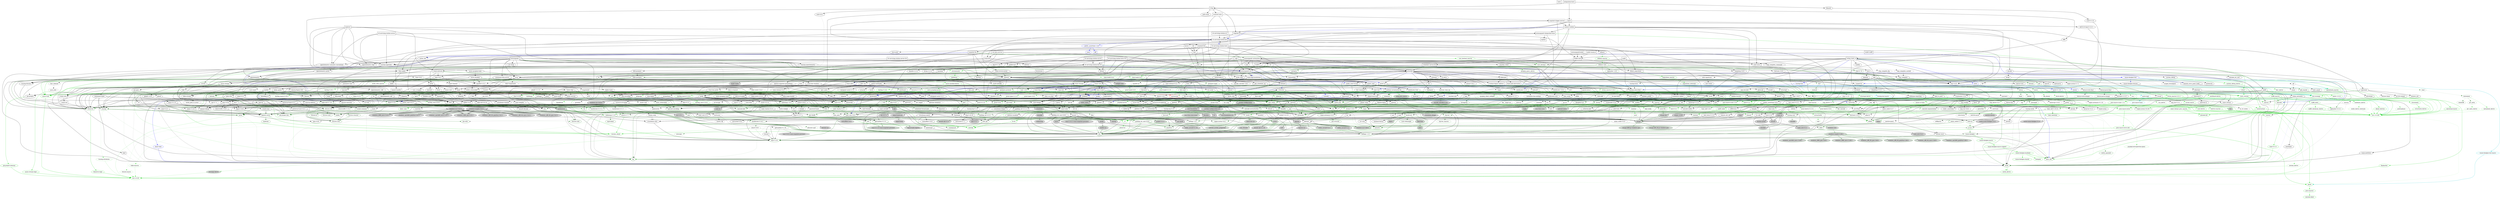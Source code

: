 digraph {
    0 [ label = "tests" shape = box]
    1 [ label = "catalyst-toolbox" shape = box]
    2 [ label = "chain-addr" shape = box]
    3 [ label = "chain-core" shape = box]
    4 [ label = "chain-ser" shape = box]
    5 [ label = "chain-crypto" shape = box]
    6 [ label = "typed-bytes" shape = box]
    7 [ label = "chain-impl-mockchain" shape = box]
    8 [ label = "cardano-legacy-address" shape = box]
    9 [ label = "chain-time" shape = box]
    10 [ label = "chain-vote" shape = box]
    11 [ label = "imhamt" shape = box]
    12 [ label = "sparse-array" shape = box]
    13 [ label = "chain-storage" shape = box]
    14 [ label = "jcli" shape = box]
    15 [ label = "jormungandr-lib" shape = box]
    16 [ label = "jormungandr-automation" shape = box]
    17 [ label = "jortestkit" shape = box]
    18 [ label = "jormungandr-integration-tests" shape = box]
    19 [ label = "hersir" shape = box]
    20 [ label = "thor" shape = box]
    21 [ label = "loki" shape = box]
    22 [ label = "mjolnir" shape = box]
    23 [ label = "snapshot-lib" shape = box]
    24 [ label = "symmetric-cipher" shape = box]
    25 [ label = "vit-servicing-station-lib" shape = box]
    26 [ label = "event-db" shape = box]
    27 [ label = "vit-servicing-station-tests" shape = box]
    28 [ label = "wallet" shape = box]
    29 [ label = "chain-path-derivation" shape = box]
    30 [ label = "hdkeygen" shape = box]
    31 [ label = "chain-network" shape = box]
    32 [ label = "jormungandrwallet" shape = box]
    33 [ label = "wallet-core" shape = box]
    34 [ label = "wallet-wasm-js" shape = box]
    35 [ label = "wallet-uniffi" shape = box]
    36 [ label = "jormungandr" shape = box]
    37 [ label = "explorer" shape = box]
    38 [ label = "settings" shape = box]
    39 [ label = "blockchain" shape = box]
    40 [ label = "vit-servicing-station-cli" shape = box]
    41 [ label = "vit-servicing-station-server" shape = box]
    42 [ label = "iapyx" shape = box]
    43 [ label = "valgrind" shape = box]
    44 [ label = "vitup" shape = box]
    45 [ label = "mainnet-lib" shape = box]
    46 [ label = "mainnet-tools" shape = box]
    47 [ label = "scheduler-service-lib" shape = box]
    48 [ label = "signals-handler" shape = box]
    49 [ label = "snapshot-trigger-service" shape = box]
    50 [ label = "voting_tools_rs" shape = box]
    51 [ label = "integration-tests" shape = box]
    52 [ label = "cat-data-service" shape = box]
    53 [ label = "audit" shape = box]
    54 [ label = "vit-servicing-station-cli-f10" shape = box]
    55 [ label = "vit-servicing-station-lib-f10" shape = box]
    56 [ label = "vit-servicing-station-server-f10" shape = box]
    57 [ label = "vit-servicing-station-tests-f10" shape = box]
    58 [ label = "sign" shape = box]
    59 [ label = "assert_cmd" ]
    60 [ label = "assert_fs" ]
    61 [ label = "bech32 0.8.1" ]
    62 [ label = "clap 4.4.8" ]
    63 [ label = "color-eyre" ]
    64 [ label = "csv" ]
    65 [ label = "fraction" ]
    66 [ label = "futures" ]
    67 [ label = "gag" ]
    68 [ label = "governor" ]
    69 [ label = "graphql_client" ]
    70 [ label = "hex" ]
    71 [ label = "image" ]
    72 [ label = "itertools 0.10.5" color = darkgreen]
    73 [ label = "once_cell" color = darkgreen]
    74 [ label = "predicates 2.1.5" ]
    75 [ label = "proptest" ]
    76 [ label = "qrcode" ]
    77 [ label = "quircs" ]
    78 [ label = "rand 0.8.5" color = darkgreen]
    79 [ label = "rand_chacha 0.3.1" color = darkgreen]
    80 [ label = "rayon" ]
    81 [ label = "regex" color = darkgreen]
    82 [ label = "reqwest" ]
    83 [ label = "rust_decimal" color = darkgreen]
    84 [ label = "rust_decimal_macros" color = green3]
    85 [ label = "serde" color = darkgreen]
    86 [ label = "serde_json" color = darkgreen]
    87 [ label = "serde_test" ]
    88 [ label = "serde_yaml 0.9.27" ]
    89 [ label = "sscanf" ]
    90 [ label = "test-strategy" color = green3]
    91 [ label = "thiserror" color = darkgreen]
    92 [ label = "time" color = darkgreen]
    93 [ label = "tokio" color = darkgreen]
    94 [ label = "tracing" color = darkgreen]
    95 [ label = "tracing-subscriber" ]
    96 [ label = "url" color = darkgreen]
    97 [ label = "versionisator" color = green3]
    98 [ label = "cryptoxide 0.4.4" ]
    99 [ label = "quickcheck" ]
    100 [ label = "curve25519-dalek-ng" ]
    101 [ label = "ed25519-bip32 0.4.1" ]
    102 [ label = "ed25519-dalek" ]
    103 [ label = "generic-array" color = darkgreen]
    104 [ label = "rand_core 0.6.4" color = darkgreen]
    105 [ label = "sha2 0.10.8" color = darkgreen]
    106 [ label = "smoke" color = blue]
    107 [ label = "lazy_static" color = darkgreen]
    108 [ label = "num-integer" ]
    109 [ label = "quickcheck_macros" color = green3]
    110 [ label = "strum 0.24.1" ]
    111 [ label = "strum_macros 0.24.3" color = green3]
    112 [ label = "tempfile" color = darkgreen]
    113 [ label = "cbor_event" ]
    114 [ label = "base64 0.21.5" color = darkgreen]
    115 [ label = "cfg-if 1.0.0" color = darkgreen]
    116 [ label = "const_format" ]
    117 [ label = "criterion" ]
    118 [ label = "rustc_version" color = green3]
    119 [ label = "trybuild" color = blue]
    120 [ label = "data-pile" ]
    121 [ label = "sled" ]
    122 [ label = "base64 0.13.1" ]
    123 [ label = "bincode" color = darkgreen]
    124 [ label = "bytes" color = darkgreen]
    125 [ label = "clap_complete" ]
    126 [ label = "gtmpl" ]
    127 [ label = "rand 0.7.3" ]
    128 [ label = "rpassword" ]
    129 [ label = "serde_derive" color = green3]
    130 [ label = "serde_yaml 0.8.26" ]
    131 [ label = "http" ]
    132 [ label = "humantime" ]
    133 [ label = "parity-multiaddr" ]
    134 [ label = "serde_with" ]
    135 [ label = "bytesize" ]
    136 [ label = "custom_debug" ]
    137 [ label = "flate2" ]
    138 [ label = "fs_extra" ]
    139 [ label = "json" ]
    140 [ label = "keynesis" ]
    141 [ label = "log" color = darkgreen]
    142 [ label = "netstat2" ]
    143 [ label = "os_info" ]
    144 [ label = "poldercast" ]
    145 [ label = "prost 0.9.0" color = darkgreen]
    146 [ label = "semver" color = darkgreen]
    147 [ label = "sysinfo" ]
    148 [ label = "tar" ]
    149 [ label = "tokio-stream" ]
    150 [ label = "tonic 0.6.2" ]
    151 [ label = "tonic-build 0.6.2" color = green3]
    152 [ label = "warp" ]
    153 [ label = "zip" ]
    154 [ label = "console" ]
    155 [ label = "dialoguer" ]
    156 [ label = "indicatif" ]
    157 [ label = "sha-1" ]
    158 [ label = "sha2 0.9.9" ]
    159 [ label = "bech32 0.7.3" ]
    160 [ label = "rstest" color = green3]
    161 [ label = "yaml-rust" ]
    162 [ label = "ctrlc" ]
    163 [ label = "slave-pool" ]
    164 [ label = "cocoon" ]
    165 [ label = "dirs" ]
    166 [ label = "zeroize" ]
    167 [ label = "async-trait" color = green3]
    168 [ label = "diesel" color = darkgreen]
    169 [ label = "diesel_migrations" ]
    170 [ label = "dotenv" ]
    171 [ label = "http-zipkin" ]
    172 [ label = "notify" ]
    173 [ label = "pretty_assertions 1.4.0" color = blue]
    174 [ label = "r2d2" color = darkgreen]
    175 [ label = "simplelog 0.8.0" ]
    176 [ label = "tracing-futures" ]
    177 [ label = "bb8" ]
    178 [ label = "bb8-postgres" ]
    179 [ label = "chrono" color = darkgreen]
    180 [ label = "dotenvy" ]
    181 [ label = "tokio-postgres" color = darkgreen]
    182 [ label = "cfg-if 0.1.10" ]
    183 [ label = "dyn-clone" color = darkgreen]
    184 [ label = "fake" ]
    185 [ label = "hyper" ]
    186 [ label = "postgres" color = darkgreen]
    187 [ label = "pretty_assertions 0.6.1" ]
    188 [ label = "rand_core 0.5.1" ]
    189 [ label = "refinery" ]
    190 [ label = "hashlink" ]
    191 [ label = "paste 0.1.18" color = blue]
    192 [ label = "http-body" ]
    193 [ label = "pin-project" ]
    194 [ label = "clear_on_drop" ]
    195 [ label = "console_error_panic_hook" ]
    196 [ label = "getrandom 0.2.11" color = darkgreen]
    197 [ label = "js-sys" color = darkgreen]
    198 [ label = "wasm-bindgen" color = darkgreen]
    199 [ label = "wasm-bindgen-test" color = blue]
    200 [ label = "web-sys" color = darkgreen]
    201 [ label = "uniffi" ]
    202 [ label = "uniffi_build" color = green3]
    203 [ label = "uniffi_macros" color = green3]
    204 [ label = "arc-swap" ]
    205 [ label = "enum-as-inner" color = green3]
    206 [ label = "jsonrpsee-core" ]
    207 [ label = "jsonrpsee-http-server" ]
    208 [ label = "libc" color = darkgreen]
    209 [ label = "linked-hash-map" ]
    210 [ label = "local-ip-address" ]
    211 [ label = "lru" ]
    212 [ label = "nix 0.25.1" style = filled, fillcolor = lightgrey]
    213 [ label = "opentelemetry" ]
    214 [ label = "opentelemetry-otlp" ]
    215 [ label = "opentelemetry-semantic-conventions" ]
    216 [ label = "prometheus" style = dashed]
    217 [ label = "tokio-util 0.6.10" ]
    218 [ label = "tracing-appender" ]
    219 [ label = "tracing-opentelemetry" ]
    220 [ label = "trust-dns-resolver" ]
    221 [ label = "anyhow" color = darkgreen]
    222 [ label = "async-graphql" ]
    223 [ label = "async-graphql-warp" ]
    224 [ label = "futures-channel" color = darkgreen]
    225 [ label = "futures-util" color = darkgreen]
    226 [ label = "ed25519-bip32 0.3.2" ]
    227 [ label = "prettytable-rs" ]
    228 [ label = "warp-reverse-proxy" ]
    229 [ label = "diffy" ]
    230 [ label = "glob" ]
    231 [ label = "path-slash" ]
    232 [ label = "rustls 0.20.9" ]
    233 [ label = "rustls-pemfile" ]
    234 [ label = "tempdir" ]
    235 [ label = "tokio-rustls 0.23.4" ]
    236 [ label = "uuid 0.8.2" ]
    237 [ label = "walkdir" color = darkgreen]
    238 [ label = "cardano-serialization-lib" ]
    239 [ label = "pharos" ]
    240 [ label = "job_scheduler_ng" ]
    241 [ label = "num-traits" color = darkgreen]
    242 [ label = "uuid 1.6.0" color = darkgreen]
    243 [ label = "bytekind" ]
    244 [ label = "cddl" ]
    245 [ label = "ciborium" ]
    246 [ label = "dashmap" ]
    247 [ label = "insta" color = blue]
    248 [ label = "microtype" ]
    249 [ label = "nonempty" ]
    250 [ label = "tracing-test" color = blue]
    251 [ label = "validity" ]
    252 [ label = "libmath" ]
    253 [ label = "rand_chacha 0.2.2" ]
    254 [ label = "axum" ]
    255 [ label = "metrics" ]
    256 [ label = "metrics-exporter-prometheus" ]
    257 [ label = "tower" ]
    258 [ label = "tower-http" ]
    259 [ label = "clap_complete_command" ]
    260 [ label = "base64 0.12.3" ]
    261 [ label = "structopt" ]
    262 [ label = "itertools 0.9.0" ]
    263 [ label = "libsqlite3-sys" color = darkgreen]
    264 [ label = "strum 0.21.0" ]
    265 [ label = "strum_macros 0.21.1" color = green3]
    266 [ label = "anstyle" ]
    267 [ label = "bstr" ]
    268 [ label = "doc-comment" ]
    269 [ label = "predicates 3.0.4" ]
    270 [ label = "predicates-core" ]
    271 [ label = "predicates-tree" ]
    272 [ label = "wait-timeout" ]
    273 [ label = "globwalk" ]
    274 [ label = "clap_builder" ]
    275 [ label = "clap_derive 4.4.7" color = green3, style = dashed]
    276 [ label = "backtrace" color = darkgreen]
    277 [ label = "color-spantrace" style = dashed]
    278 [ label = "eyre" ]
    279 [ label = "indenter" ]
    280 [ label = "owo-colors" ]
    281 [ label = "tracing-error" style = dashed]
    282 [ label = "csv-core" ]
    283 [ label = "itoa" color = darkgreen]
    284 [ label = "ryu" color = darkgreen]
    285 [ label = "num" ]
    286 [ label = "futures-core" color = darkgreen]
    287 [ label = "futures-executor" ]
    288 [ label = "futures-io" color = darkgreen]
    289 [ label = "futures-sink" color = darkgreen]
    290 [ label = "futures-task" color = darkgreen]
    291 [ label = "filedescriptor" ]
    292 [ label = "futures-timer" style = dashed]
    293 [ label = "no-std-compat" ]
    294 [ label = "nonzero_ext" ]
    295 [ label = "parking_lot 0.12.1" color = darkgreen]
    296 [ label = "smallvec" color = darkgreen]
    297 [ label = "graphql_query_derive" color = green3, style = dashed]
    298 [ label = "bytemuck" ]
    299 [ label = "byteorder" color = darkgreen]
    300 [ label = "color_quant" ]
    301 [ label = "gif" style = dashed]
    302 [ label = "jpeg-decoder" style = dashed]
    303 [ label = "num-iter" ]
    304 [ label = "num-rational 0.3.2" ]
    305 [ label = "png" style = dashed]
    306 [ label = "scoped_threadpool" style = dashed]
    307 [ label = "tiff" style = dashed]
    308 [ label = "either" color = darkgreen]
    309 [ label = "difflib" style = dashed]
    310 [ label = "float-cmp" style = dashed]
    311 [ label = "normalize-line-endings" style = dashed]
    312 [ label = "bit-set" style = dashed]
    313 [ label = "bit-vec" style = dashed]
    314 [ label = "bitflags 2.4.1" color = darkgreen]
    315 [ label = "rand_xorshift" ]
    316 [ label = "regex-syntax 0.8.2" color = darkgreen]
    317 [ label = "rusty-fork" style = dashed]
    318 [ label = "unarray" ]
    319 [ label = "checked_int_cast" ]
    320 [ label = "num-derive" color = green3]
    321 [ label = "ppv-lite86" color = darkgreen]
    322 [ label = "rayon-core" ]
    323 [ label = "aho-corasick" color = darkgreen]
    324 [ label = "memchr" color = darkgreen]
    325 [ label = "regex-automata 0.4.3" color = darkgreen]
    326 [ label = "encoding_rs" ]
    327 [ label = "h2" ]
    328 [ label = "hyper-rustls" style = "dashed,filled", fillcolor = lightgrey]
    329 [ label = "ipnet" ]
    330 [ label = "mime" ]
    331 [ label = "percent-encoding" color = darkgreen]
    332 [ label = "pin-project-lite" color = darkgreen]
    333 [ label = "rustls 0.21.9" style = dashed]
    334 [ label = "serde_urlencoded" ]
    335 [ label = "system-configuration" style = filled, fillcolor = lightgrey]
    336 [ label = "tokio-rustls 0.24.1" style = dashed]
    337 [ label = "tower-service" ]
    338 [ label = "wasm-bindgen-futures" ]
    339 [ label = "webpki-roots" style = "dashed,filled", fillcolor = lightgrey]
    340 [ label = "winreg" style = filled, fillcolor = lightgrey]
    341 [ label = "arrayvec 0.7.4" color = darkgreen]
    342 [ label = "borsh" color = darkgreen, style = dashed]
    343 [ label = "rkyv" color = darkgreen, style = dashed]
    344 [ label = "quote" color = green3]
    345 [ label = "indexmap 2.1.0" color = darkgreen]
    346 [ label = "unsafe-libyaml" ]
    347 [ label = "sscanf_macro" color = green3]
    348 [ label = "proc-macro2" color = green3]
    349 [ label = "structmeta" color = green3]
    350 [ label = "syn 1.0.109" color = green3]
    351 [ label = "thiserror-impl" color = green3]
    352 [ label = "deranged" color = darkgreen]
    353 [ label = "num_threads" color = darkgreen, style = "dashed,filled", fillcolor = lightgrey]
    354 [ label = "powerfmt" color = darkgreen]
    355 [ label = "time-core" color = darkgreen]
    356 [ label = "time-macros" color = green3, style = dashed]
    357 [ label = "mio" color = darkgreen]
    358 [ label = "num_cpus" color = darkgreen, style = dashed]
    359 [ label = "signal-hook-registry" color = darkgreen, style = "dashed,filled", fillcolor = lightgrey]
    360 [ label = "socket2 0.5.5" color = darkgreen, style = filled, fillcolor = lightgrey]
    361 [ label = "tokio-macros" color = green3, style = dashed]
    362 [ label = "windows-sys 0.48.0" color = darkgreen, style = filled, fillcolor = lightgrey]
    363 [ label = "tracing-attributes" color = green3, style = dashed]
    364 [ label = "tracing-core" color = darkgreen]
    365 [ label = "matchers" style = dashed]
    366 [ label = "nu-ansi-term" style = dashed]
    367 [ label = "sharded-slab" style = dashed]
    368 [ label = "thread_local" ]
    369 [ label = "tracing-log 0.2.0" style = dashed]
    370 [ label = "tracing-serde" style = dashed]
    371 [ label = "form_urlencoded" color = darkgreen]
    372 [ label = "idna 0.4.0" color = darkgreen]
    373 [ label = "platforms" color = green3]
    374 [ label = "env_logger" style = dashed]
    375 [ label = "digest 0.9.0" ]
    376 [ label = "subtle-ng" ]
    377 [ label = "curve25519-dalek" ]
    378 [ label = "ed25519" ]
    379 [ label = "typenum" color = darkgreen]
    380 [ label = "version_check" color = green3]
    381 [ label = "cpufeatures" color = darkgreen, style = filled, fillcolor = lightgrey]
    382 [ label = "digest 0.10.7" color = darkgreen]
    383 [ label = "heck 0.4.1" color = green3]
    384 [ label = "rustversion" color = red]
    385 [ label = "fastrand" color = darkgreen]
    386 [ label = "redox_syscall 0.4.1" color = darkgreen, style = filled, fillcolor = lightgrey]
    387 [ label = "rustix" color = darkgreen]
    388 [ label = "const_format_proc_macros" color = green3]
    389 [ label = "atty" ]
    390 [ label = "cast" ]
    391 [ label = "clap 2.34.0" ]
    392 [ label = "criterion-plot" ]
    393 [ label = "oorandom" ]
    394 [ label = "plotters" ]
    395 [ label = "serde_cbor" ]
    396 [ label = "tinytemplate" ]
    397 [ label = "basic-toml" color = blue]
    398 [ label = "termcolor" ]
    399 [ label = "memmap2" ]
    400 [ label = "crc32fast" ]
    401 [ label = "crossbeam-epoch" ]
    402 [ label = "crossbeam-utils" ]
    403 [ label = "fs2" style = filled, fillcolor = lightgrey]
    404 [ label = "fxhash" ]
    405 [ label = "parking_lot 0.11.2" ]
    406 [ label = "gtmpl_value" ]
    407 [ label = "getrandom 0.1.16" style = dashed]
    408 [ label = "rand_hc" style = filled, fillcolor = lightgrey]
    409 [ label = "winapi" color = darkgreen, style = filled, fillcolor = lightgrey]
    410 [ label = "syn 2.0.39" color = green3]
    411 [ label = "indexmap 1.9.3" color = darkgreen]
    412 [ label = "fnv" color = darkgreen]
    413 [ label = "arrayref" ]
    414 [ label = "bs58" ]
    415 [ label = "data-encoding" ]
    416 [ label = "multihash" ]
    417 [ label = "static_assertions" ]
    418 [ label = "unsigned-varint 0.7.2" ]
    419 [ label = "serde_with_macros" color = green3, style = dashed]
    420 [ label = "custom_debug_derive" color = green3]
    421 [ label = "miniz_oxide 0.7.1" color = darkgreen]
    422 [ label = "cryptoxide 0.3.6" ]
    423 [ label = "bitflags 1.3.2" color = darkgreen]
    424 [ label = "prost-derive 0.9.0" color = green3, style = dashed]
    425 [ label = "core-foundation-sys" color = darkgreen, style = filled, fillcolor = lightgrey]
    426 [ label = "ntapi" style = filled, fillcolor = lightgrey]
    427 [ label = "filetime" ]
    428 [ label = "xattr" style = "dashed,filled", fillcolor = lightgrey]
    429 [ label = "tokio-util 0.7.10" color = darkgreen]
    430 [ label = "async-stream" ]
    431 [ label = "hyper-timeout" style = dashed]
    432 [ label = "tower-layer" ]
    433 [ label = "prost-build 0.9.0" color = green3, style = dashed]
    434 [ label = "headers" ]
    435 [ label = "mime_guess" ]
    436 [ label = "multer" ]
    437 [ label = "scoped-tls" ]
    438 [ label = "tokio-tungstenite" style = dashed]
    439 [ label = "aes 0.8.3" style = dashed]
    440 [ label = "bzip2" style = dashed]
    441 [ label = "constant_time_eq" style = dashed]
    442 [ label = "hmac 0.12.1" color = darkgreen]
    443 [ label = "pbkdf2 0.11.0" style = dashed]
    444 [ label = "sha1" ]
    445 [ label = "zstd" style = dashed]
    446 [ label = "encode_unicode 0.3.6" style = filled, fillcolor = lightgrey]
    447 [ label = "unicode-width" ]
    448 [ label = "windows-sys 0.45.0" style = filled, fillcolor = lightgrey]
    449 [ label = "shell-words" ]
    450 [ label = "number_prefix" ]
    451 [ label = "block-buffer 0.9.0" ]
    452 [ label = "opaque-debug" ]
    453 [ label = "nix 0.27.1" style = filled, fillcolor = lightgrey]
    454 [ label = "crossbeam-channel" ]
    455 [ label = "aes-gcm" ]
    456 [ label = "chacha20poly1305" ]
    457 [ label = "hmac 0.11.0" ]
    458 [ label = "pbkdf2 0.9.0" ]
    459 [ label = "dirs-sys" ]
    460 [ label = "zeroize_derive" color = green3, style = dashed]
    461 [ label = "diesel_derives" color = green3]
    462 [ label = "pq-sys" color = darkgreen, style = dashed]
    463 [ label = "migrations_internals" color = darkgreen]
    464 [ label = "migrations_macros" color = green3]
    465 [ label = "zipkin" ]
    466 [ label = "fsevent-sys" style = "dashed,filled", fillcolor = lightgrey]
    467 [ label = "inotify" style = filled, fillcolor = lightgrey]
    468 [ label = "kqueue" style = filled, fillcolor = lightgrey]
    469 [ label = "diff" color = blue]
    470 [ label = "yansi" color = blue]
    471 [ label = "scheduled-thread-pool" color = darkgreen]
    472 [ label = "android-tzdata" color = darkgreen, style = "dashed,filled", fillcolor = lightgrey]
    473 [ label = "iana-time-zone" color = darkgreen, style = "dashed,filled", fillcolor = lightgrey]
    474 [ label = "windows-targets 0.48.5" color = darkgreen, style = filled, fillcolor = lightgrey]
    475 [ label = "fallible-iterator" color = darkgreen]
    476 [ label = "phf" color = darkgreen]
    477 [ label = "postgres-protocol" color = darkgreen]
    478 [ label = "postgres-types" color = darkgreen]
    479 [ label = "whoami" color = darkgreen]
    480 [ label = "deunicode" ]
    481 [ label = "url-escape" style = dashed]
    482 [ label = "httparse" ]
    483 [ label = "httpdate" ]
    484 [ label = "socket2 0.4.10" style = dashed]
    485 [ label = "want" ]
    486 [ label = "ansi_term 0.11.0" ]
    487 [ label = "ctor" color = green3, style = filled, fillcolor = lightgrey]
    488 [ label = "difference" ]
    489 [ label = "output_vt100" style = filled, fillcolor = lightgrey]
    490 [ label = "refinery-core" color = darkgreen]
    491 [ label = "refinery-macros" color = green3]
    492 [ label = "hashbrown 0.14.2" color = darkgreen]
    493 [ label = "paste-impl" color = turquoise3]
    494 [ label = "proc-macro-hack" color = turquoise3]
    495 [ label = "pin-project-internal" color = green3]
    496 [ label = "cc" color = green3]
    497 [ label = "wasi 0.11.0+wasi-snapshot-preview1" color = darkgreen, style = filled, fillcolor = lightgrey]
    498 [ label = "wasm-bindgen-macro" color = green3]
    499 [ label = "wasm-bindgen-test-macro" color = turquoise3]
    500 [ label = "camino" color = darkgreen]
    501 [ label = "cargo_metadata" ]
    502 [ label = "paste 1.0.14" color = green3]
    503 [ label = "fs-err" color = green3]
    504 [ label = "toml 0.5.11" color = green3]
    505 [ label = "uniffi_meta" color = green3]
    506 [ label = "beef" ]
    507 [ label = "jsonrpsee-types" ]
    508 [ label = "rustc-hash" style = dashed]
    509 [ label = "globset" ]
    510 [ label = "unicase" color = darkgreen]
    511 [ label = "neli" style = filled, fillcolor = lightgrey]
    512 [ label = "windows-sys 0.42.0" style = filled, fillcolor = lightgrey]
    513 [ label = "hashbrown 0.12.3" color = darkgreen]
    514 [ label = "autocfg" color = green3]
    515 [ label = "memoffset 0.6.5" style = "dashed,filled", fillcolor = lightgrey]
    516 [ label = "pin-utils" color = darkgreen]
    517 [ label = "opentelemetry_api" ]
    518 [ label = "opentelemetry_sdk" ]
    519 [ label = "opentelemetry-proto" ]
    520 [ label = "prost 0.11.9" color = darkgreen, style = dashed]
    521 [ label = "tonic 0.8.3" style = dashed]
    522 [ label = "protobuf" style = dashed]
    523 [ label = "slab" color = darkgreen]
    524 [ label = "tracing-log 0.1.4" style = dashed]
    525 [ label = "ipconfig" style = "dashed,filled", fillcolor = lightgrey]
    526 [ label = "lru-cache" ]
    527 [ label = "resolv-conf" style = dashed]
    528 [ label = "trust-dns-proto" ]
    529 [ label = "async-graphql-derive" color = green3]
    530 [ label = "async-graphql-parser" color = darkgreen]
    531 [ label = "async-graphql-value" color = darkgreen]
    532 [ label = "fast_chemail" style = dashed]
    533 [ label = "futures-macro" color = green3, style = dashed]
    534 [ label = "encode_unicode 1.0.0" ]
    535 [ label = "is-terminal" ]
    536 [ label = "term" ]
    537 [ label = "ansi_term 0.12.1" ]
    538 [ label = "ring 0.16.20" ]
    539 [ label = "sct" ]
    540 [ label = "webpki" ]
    541 [ label = "rand 0.4.6" ]
    542 [ label = "remove_dir_all" ]
    543 [ label = "same-file" color = darkgreen]
    544 [ label = "winapi-util" color = darkgreen, style = filled, fillcolor = lightgrey]
    545 [ label = "noop_proc_macro" color = green3, style = filled, fillcolor = lightgrey]
    546 [ label = "num-bigint" ]
    547 [ label = "rand_os" style = filled, fillcolor = lightgrey]
    548 [ label = "schemars" color = darkgreen]
    549 [ label = "serde-wasm-bindgen 0.4.5" style = filled, fillcolor = lightgrey]
    550 [ label = "cron" ]
    551 [ label = "libm" color = darkgreen, style = dashed]
    552 [ label = "abnf_to_pest" ]
    553 [ label = "base16" ]
    554 [ label = "base64-url" style = dashed]
    555 [ label = "clap 3.2.25" style = dashed]
    556 [ label = "codespan-reporting" ]
    557 [ label = "crossterm" style = "dashed,filled", fillcolor = lightgrey]
    558 [ label = "displaydoc" color = green3]
    559 [ label = "hexf-parse" ]
    560 [ label = "itertools 0.11.0" ]
    561 [ label = "lexical-core" ]
    562 [ label = "pest_meta" ]
    563 [ label = "pest_vm" ]
    564 [ label = "regex-syntax 0.7.5" style = dashed]
    565 [ label = "serde-wasm-bindgen 0.5.0" style = "dashed,filled", fillcolor = lightgrey]
    566 [ label = "simplelog 0.12.1" ]
    567 [ label = "uriparse" style = dashed]
    568 [ label = "ciborium-io" ]
    569 [ label = "ciborium-ll" ]
    570 [ label = "lock_api" color = darkgreen]
    571 [ label = "parking_lot_core 0.9.9" color = darkgreen]
    572 [ label = "similar" color = blue]
    573 [ label = "microtype-macro" color = green3]
    574 [ label = "secrecy" style = dashed]
    575 [ label = "tracing-test-macro" color = turquoise3]
    576 [ label = "rand 0.3.23" ]
    577 [ label = "axum-core" ]
    578 [ label = "matchit" ]
    579 [ label = "serde_path_to_error" style = dashed]
    580 [ label = "sync_wrapper" ]
    581 [ label = "ahash 0.7.7" color = darkgreen]
    582 [ label = "metrics-macros" color = green3]
    583 [ label = "metrics-util" ]
    584 [ label = "quanta" ]
    585 [ label = "http-range-header" ]
    586 [ label = "clap_complete_fig" style = dashed]
    587 [ label = "clap_complete_nushell" style = dashed]
    588 [ label = "structopt-derive" color = green3]
    589 [ label = "pkg-config" color = green3, style = dashed]
    590 [ label = "vcpkg" color = green3, style = "dashed,filled", fillcolor = lightgrey]
    591 [ label = "heck 0.3.3" color = green3]
    592 [ label = "termtree" ]
    593 [ label = "ignore" ]
    594 [ label = "anstream" style = dashed]
    595 [ label = "clap_lex 0.6.0" ]
    596 [ label = "strsim 0.10.0" color = darkgreen, style = dashed]
    597 [ label = "addr2line" color = darkgreen, style = filled, fillcolor = lightgrey]
    598 [ label = "object" color = darkgreen, style = filled, fillcolor = lightgrey]
    599 [ label = "rustc-demangle" color = darkgreen]
    600 [ label = "num-complex" ]
    601 [ label = "num-rational 0.4.2" ]
    602 [ label = "graphql_client_codegen" color = green3, style = dashed]
    603 [ label = "weezl" style = dashed]
    604 [ label = "deflate" style = dashed]
    605 [ label = "miniz_oxide 0.3.7" style = dashed]
    606 [ label = "miniz_oxide 0.4.4" style = dashed]
    607 [ label = "quick-error" style = dashed]
    608 [ label = "crossbeam-deque" ]
    609 [ label = "ring 0.17.5" ]
    610 [ label = "rustls-webpki" style = dashed]
    611 [ label = "core-foundation" style = filled, fillcolor = lightgrey]
    612 [ label = "system-configuration-sys" style = filled, fillcolor = lightgrey]
    613 [ label = "borsh-derive" color = green3, style = dashed]
    614 [ label = "cfg_aliases" color = green3, style = dashed]
    615 [ label = "bitvec" color = darkgreen, style = dashed]
    616 [ label = "bytecheck" color = darkgreen, style = dashed]
    617 [ label = "ptr_meta" color = darkgreen, style = dashed]
    618 [ label = "rend" color = darkgreen, style = dashed]
    619 [ label = "rkyv_derive" color = green3, style = dashed]
    620 [ label = "seahash" color = darkgreen, style = dashed]
    621 [ label = "tinyvec" color = darkgreen]
    622 [ label = "equivalent" color = darkgreen]
    623 [ label = "regex-syntax 0.6.29" color = darkgreen]
    624 [ label = "unicode-ident" color = green3]
    625 [ label = "structmeta-derive" color = green3]
    626 [ label = "hermit-abi 0.3.3" color = darkgreen, style = filled, fillcolor = lightgrey]
    627 [ label = "valuable" color = darkgreen, style = "dashed,filled", fillcolor = lightgrey]
    628 [ label = "regex-automata 0.1.10" style = dashed]
    629 [ label = "overload" style = dashed]
    630 [ label = "unicode-bidi" color = darkgreen]
    631 [ label = "unicode-normalization" color = darkgreen]
    632 [ label = "subtle" color = darkgreen]
    633 [ label = "signature" ]
    634 [ label = "block-buffer 0.10.4" color = darkgreen, style = dashed]
    635 [ label = "crypto-common" color = darkgreen]
    636 [ label = "errno" color = darkgreen, style = filled, fillcolor = lightgrey]
    637 [ label = "linux-raw-sys" color = darkgreen, style = filled, fillcolor = lightgrey]
    638 [ label = "unicode-xid" color = green3]
    639 [ label = "hermit-abi 0.1.19" style = filled, fillcolor = lightgrey]
    640 [ label = "strsim 0.8.0" style = dashed]
    641 [ label = "textwrap 0.11.0" ]
    642 [ label = "vec_map" style = dashed]
    643 [ label = "plotters-backend" ]
    644 [ label = "plotters-svg" style = dashed]
    645 [ label = "half" ]
    646 [ label = "memoffset 0.9.0" ]
    647 [ label = "scopeguard" color = darkgreen]
    648 [ label = "instant" ]
    649 [ label = "parking_lot_core 0.8.6" ]
    650 [ label = "wasi 0.9.0+wasi-snapshot-preview1" style = "dashed,filled", fillcolor = lightgrey]
    651 [ label = "winapi-i686-pc-windows-gnu" color = darkgreen, style = filled, fillcolor = lightgrey]
    652 [ label = "winapi-x86_64-pc-windows-gnu" color = darkgreen, style = filled, fillcolor = lightgrey]
    653 [ label = "multihash-derive" color = green3, style = dashed]
    654 [ label = "unsigned-varint 0.5.1" ]
    655 [ label = "darling 0.20.3" color = green3, style = dashed]
    656 [ label = "synstructure" color = green3]
    657 [ label = "adler" color = darkgreen]
    658 [ label = "redox_syscall 0.3.5" style = filled, fillcolor = lightgrey]
    659 [ label = "async-stream-impl" color = green3]
    660 [ label = "tokio-io-timeout" style = dashed]
    661 [ label = "multimap" color = green3, style = dashed]
    662 [ label = "petgraph" color = green3, style = dashed]
    663 [ label = "prost-types 0.9.0" color = green3, style = dashed]
    664 [ label = "which" color = green3, style = dashed]
    665 [ label = "headers-core" ]
    666 [ label = "spin 0.9.8" ]
    667 [ label = "tungstenite" style = dashed]
    668 [ label = "cipher 0.4.4" ]
    669 [ label = "bzip2-sys" style = dashed]
    670 [ label = "password-hash" style = dashed]
    671 [ label = "zstd-safe" style = dashed]
    672 [ label = "windows-targets 0.42.2" style = filled, fillcolor = lightgrey]
    673 [ label = "aead 0.4.3" ]
    674 [ label = "aes 0.7.5" style = dashed]
    675 [ label = "cipher 0.3.0" ]
    676 [ label = "ctr" ]
    677 [ label = "ghash" ]
    678 [ label = "aead 0.5.2" ]
    679 [ label = "chacha20" ]
    680 [ label = "poly1305" ]
    681 [ label = "crypto-mac" ]
    682 [ label = "redox_users" style = filled, fillcolor = lightgrey]
    683 [ label = "lazycell" ]
    684 [ label = "zipkin-types" ]
    685 [ label = "inotify-sys" style = filled, fillcolor = lightgrey]
    686 [ label = "kqueue-sys" style = filled, fillcolor = lightgrey]
    687 [ label = "android_system_properties" color = darkgreen, style = "dashed,filled", fillcolor = lightgrey]
    688 [ label = "iana-time-zone-haiku" color = darkgreen, style = "dashed,filled", fillcolor = lightgrey]
    689 [ label = "windows-core" color = darkgreen, style = "dashed,filled", fillcolor = lightgrey]
    690 [ label = "windows_aarch64_gnullvm 0.48.5" color = darkgreen, style = filled, fillcolor = lightgrey]
    691 [ label = "windows_aarch64_msvc 0.48.5" color = darkgreen, style = filled, fillcolor = lightgrey]
    692 [ label = "windows_i686_gnu 0.48.5" color = darkgreen, style = filled, fillcolor = lightgrey]
    693 [ label = "windows_i686_msvc 0.48.5" color = darkgreen, style = filled, fillcolor = lightgrey]
    694 [ label = "windows_x86_64_gnu 0.48.5" color = darkgreen, style = filled, fillcolor = lightgrey]
    695 [ label = "windows_x86_64_gnullvm 0.48.5" color = darkgreen, style = filled, fillcolor = lightgrey]
    696 [ label = "windows_x86_64_msvc 0.48.5" color = darkgreen, style = filled, fillcolor = lightgrey]
    697 [ label = "phf_shared" color = darkgreen]
    698 [ label = "md-5" color = darkgreen]
    699 [ label = "stringprep" color = darkgreen]
    700 [ label = "try-lock" ]
    701 [ label = "siphasher 1.0.0" color = darkgreen]
    702 [ label = "toml 0.7.8" color = darkgreen]
    703 [ label = "ahash 0.8.6" color = darkgreen, style = dashed]
    704 [ label = "allocator-api2" color = darkgreen, style = dashed]
    705 [ label = "jobserver" color = green3, style = dashed]
    706 [ label = "wasm-bindgen-macro-support" color = green3]
    707 [ label = "cargo-platform" ]
    708 [ label = "siphasher 0.3.11" color = darkgreen]
    709 [ label = "uniffi_checksum_derive" color = green3]
    710 [ label = "windows_aarch64_gnullvm 0.42.2" style = filled, fillcolor = lightgrey]
    711 [ label = "windows_aarch64_msvc 0.42.2" style = filled, fillcolor = lightgrey]
    712 [ label = "windows_i686_gnu 0.42.2" style = filled, fillcolor = lightgrey]
    713 [ label = "windows_i686_msvc 0.42.2" style = filled, fillcolor = lightgrey]
    714 [ label = "windows_x86_64_gnu 0.42.2" style = filled, fillcolor = lightgrey]
    715 [ label = "windows_x86_64_gnullvm 0.42.2" style = filled, fillcolor = lightgrey]
    716 [ label = "windows_x86_64_msvc 0.42.2" style = filled, fillcolor = lightgrey]
    717 [ label = "tonic-build 0.8.4" color = green3, style = dashed]
    718 [ label = "prost-derive 0.11.9" color = green3, style = dashed]
    719 [ label = "widestring" style = "dashed,filled", fillcolor = lightgrey]
    720 [ label = "hostname" style = dashed]
    721 [ label = "idna 0.2.3" ]
    722 [ label = "Inflector" color = green3]
    723 [ label = "darling 0.14.4" color = green3]
    724 [ label = "proc-macro-crate 1.3.1" color = green3]
    725 [ label = "pest" color = darkgreen]
    726 [ label = "ascii_utils" style = dashed]
    727 [ label = "dirs-next" ]
    728 [ label = "spin 0.5.2" style = filled, fillcolor = lightgrey]
    729 [ label = "untrusted 0.7.1" ]
    730 [ label = "untrusted 0.9.0" ]
    731 [ label = "fuchsia-cprng" style = filled, fillcolor = lightgrey]
    732 [ label = "rand_core 0.3.1" style = filled, fillcolor = lightgrey]
    733 [ label = "rdrand" style = filled, fillcolor = lightgrey]
    734 [ label = "cloudabi" style = filled, fillcolor = lightgrey]
    735 [ label = "rand_core 0.4.2" style = filled, fillcolor = lightgrey]
    736 [ label = "schemars_derive" color = green3, style = dashed]
    737 [ label = "nom" ]
    738 [ label = "abnf" ]
    739 [ label = "pretty" ]
    740 [ label = "clap_derive 3.2.25" color = green3, style = dashed]
    741 [ label = "clap_lex 0.2.4" style = dashed]
    742 [ label = "textwrap 0.16.0" style = dashed]
    743 [ label = "crossterm_winapi" style = "dashed,filled", fillcolor = lightgrey]
    744 [ label = "signal-hook" style = "dashed,filled", fillcolor = lightgrey]
    745 [ label = "signal-hook-mio" style = "dashed,filled", fillcolor = lightgrey]
    746 [ label = "lexical-parse-float" style = dashed]
    747 [ label = "lexical-parse-integer" style = dashed]
    748 [ label = "lexical-util" ]
    749 [ label = "lexical-write-float" style = dashed]
    750 [ label = "lexical-write-integer" style = dashed]
    751 [ label = "atomic-shim" style = dashed]
    752 [ label = "hashbrown 0.11.2" style = dashed]
    753 [ label = "sketches-ddsketch" style = dashed]
    754 [ label = "mach" style = filled, fillcolor = lightgrey]
    755 [ label = "raw-cpuid" style = filled, fillcolor = lightgrey]
    756 [ label = "wasi 0.10.2+wasi-snapshot-preview1" style = filled, fillcolor = lightgrey]
    757 [ label = "proc-macro-error" color = green3]
    758 [ label = "unicode-segmentation" color = darkgreen]
    759 [ label = "anstyle-parse" style = dashed]
    760 [ label = "anstyle-query" style = dashed]
    761 [ label = "anstyle-wincon" style = "dashed,filled", fillcolor = lightgrey]
    762 [ label = "colorchoice" style = dashed]
    763 [ label = "utf8parse" style = dashed]
    764 [ label = "gimli" color = darkgreen, style = filled, fillcolor = lightgrey]
    765 [ label = "graphql-introspection-query" color = green3, style = dashed]
    766 [ label = "graphql-parser" color = green3, style = dashed]
    767 [ label = "adler32" style = dashed]
    768 [ label = "proc-macro-crate 2.0.0" color = green3, style = dashed]
    769 [ label = "syn_derive" color = green3, style = dashed]
    770 [ label = "funty" color = darkgreen, style = dashed]
    771 [ label = "radium" color = darkgreen, style = dashed]
    772 [ label = "tap" color = darkgreen, style = dashed]
    773 [ label = "wyz" color = darkgreen, style = dashed]
    774 [ label = "bytecheck_derive" color = green3, style = dashed]
    775 [ label = "simdutf8" color = darkgreen, style = dashed]
    776 [ label = "ptr_meta_derive" color = green3, style = dashed]
    777 [ label = "tinyvec_macros" color = darkgreen, style = dashed]
    778 [ label = "redox_syscall 0.2.16" style = filled, fillcolor = lightgrey]
    779 [ label = "darling_core 0.20.3" color = green3, style = dashed]
    780 [ label = "darling_macro 0.20.3" color = green3, style = dashed]
    781 [ label = "fixedbitset" color = green3, style = dashed]
    782 [ label = "home" color = green3, style = "dashed,filled", fillcolor = lightgrey]
    783 [ label = "utf-8" style = dashed]
    784 [ label = "inout" ]
    785 [ label = "base64ct" style = dashed]
    786 [ label = "zstd-sys" style = dashed]
    787 [ label = "polyval" ]
    788 [ label = "universal-hash 0.5.1" ]
    789 [ label = "libredox" style = filled, fillcolor = lightgrey]
    790 [ label = "finl_unicode" color = darkgreen]
    791 [ label = "serde_spanned" color = darkgreen]
    792 [ label = "toml_datetime" color = darkgreen]
    793 [ label = "toml_edit 0.19.15" color = darkgreen]
    794 [ label = "zerocopy" color = darkgreen, style = dashed]
    795 [ label = "wasm-bindgen-backend" color = green3]
    796 [ label = "wasm-bindgen-shared" color = green3]
    797 [ label = "prettyplease" color = green3, style = dashed]
    798 [ label = "prost-build 0.11.9" color = green3, style = dashed]
    799 [ label = "match_cfg" style = dashed]
    800 [ label = "matches" ]
    801 [ label = "darling_core 0.14.4" color = green3]
    802 [ label = "darling_macro 0.14.4" color = green3]
    803 [ label = "ucd-trie" color = darkgreen]
    804 [ label = "dirs-sys-next" ]
    805 [ label = "serde_derive_internals" color = green3, style = dashed]
    806 [ label = "minimal-lexical" ]
    807 [ label = "abnf-core" ]
    808 [ label = "arrayvec 0.5.2" ]
    809 [ label = "typed-arena" ]
    810 [ label = "os_str_bytes" style = dashed]
    811 [ label = "proc-macro-error-attr" color = green3]
    812 [ label = "combine" color = green3, style = dashed]
    813 [ label = "toml_edit 0.20.7" color = green3, style = dashed]
    814 [ label = "ident_case" color = green3]
    815 [ label = "universal-hash 0.4.1" ]
    816 [ label = "winnow" color = darkgreen]
    817 [ label = "zerocopy-derive" color = green3, style = "dashed,filled", fillcolor = lightgrey]
    818 [ label = "bumpalo" color = green3]
    819 [ label = "prost-types 0.11.9" color = green3, style = dashed]
    820 [ label = "ascii" color = green3, style = dashed]
    821 [ label = "unreachable" color = green3, style = dashed]
    822 [ label = "void" color = green3, style = dashed]
    1 -> 63 [ ]
    1 -> 67 [ ]
    1 -> 68 [ ]
    1 -> 18 [ ]
    1 -> 76 [ ]
    1 -> 77 [ ]
    1 -> 89 [ ]
    1 -> 24 [ ]
    1 -> 25 [ style = dotted]
    1 -> 25 [ color = blue]
    1 -> 28 [ ]
    2 -> 3 [ ]
    2 -> 5 [ ]
    2 -> 5 [ color = blue]
    3 -> 4 [ ]
    4 -> 91 [ ]
    5 -> 61 [ ]
    5 -> 100 [ ]
    5 -> 101 [ ]
    5 -> 102 [ ]
    5 -> 70 [ ]
    5 -> 75 [ style = dotted]
    5 -> 75 [ color = blue]
    5 -> 99 [ style = dotted]
    5 -> 99 [ color = blue]
    5 -> 80 [ ]
    5 -> 105 [ ]
    5 -> 106 [ color = blue]
    5 -> 90 [ color = green3, style = dotted]
    5 -> 90 [ color = turquoise3]
    5 -> 6 [ ]
    7 -> 8 [ ]
    7 -> 2 [ ]
    7 -> 2 [ color = blue]
    7 -> 9 [ ]
    7 -> 9 [ color = blue]
    7 -> 10 [ ]
    7 -> 11 [ ]
    7 -> 109 [ color = green3, style = dotted]
    7 -> 109 [ color = turquoise3]
    7 -> 12 [ ]
    7 -> 110 [ ]
    8 -> 113 [ ]
    8 -> 101 [ ]
    9 -> 3 [ ]
    9 -> 75 [ style = dotted]
    9 -> 75 [ color = blue]
    9 -> 99 [ style = dotted]
    9 -> 99 [ color = blue]
    9 -> 90 [ color = green3, style = dotted]
    9 -> 90 [ color = turquoise3]
    10 -> 114 [ ]
    10 -> 3 [ ]
    10 -> 5 [ ]
    10 -> 116 [ ]
    10 -> 117 [ color = blue]
    10 -> 108 [ ]
    10 -> 94 [ ]
    11 -> 117 [ color = blue]
    11 -> 75 [ style = dotted]
    11 -> 75 [ color = blue]
    11 -> 118 [ color = green3]
    11 -> 90 [ color = green3, style = dotted]
    11 -> 90 [ color = turquoise3]
    11 -> 91 [ ]
    11 -> 119 [ color = blue]
    12 -> 75 [ color = blue]
    12 -> 90 [ color = turquoise3]
    13 -> 117 [ style = dotted]
    13 -> 120 [ ]
    13 -> 104 [ style = dotted]
    13 -> 104 [ color = blue]
    13 -> 121 [ ]
    13 -> 112 [ style = dotted]
    13 -> 112 [ color = blue]
    13 -> 91 [ ]
    14 -> 60 [ color = blue]
    14 -> 125 [ ]
    14 -> 126 [ ]
    14 -> 15 [ ]
    14 -> 74 [ color = blue]
    14 -> 82 [ ]
    14 -> 128 [ ]
    14 -> 97 [ color = green3]
    15 -> 123 [ color = blue]
    15 -> 7 [ ]
    15 -> 7 [ color = blue]
    15 -> 131 [ ]
    15 -> 132 [ ]
    15 -> 133 [ ]
    15 -> 134 [ ]
    15 -> 130 [ color = blue]
    16 -> 59 [ ]
    16 -> 13 [ ]
    16 -> 69 [ ]
    16 -> 14 [ ]
    16 -> 17 [ ]
    16 -> 139 [ ]
    16 -> 142 [ ]
    16 -> 144 [ ]
    16 -> 150 [ ]
    16 -> 151 [ color = green3]
    16 -> 95 [ ]
    17 -> 60 [ ]
    17 -> 122 [ ]
    17 -> 61 [ ]
    17 -> 135 [ ]
    17 -> 64 [ ]
    17 -> 136 [ ]
    17 -> 155 [ ]
    17 -> 138 [ ]
    17 -> 70 [ ]
    17 -> 132 [ ]
    17 -> 156 [ ]
    17 -> 143 [ ]
    17 -> 74 [ ]
    17 -> 82 [ ]
    17 -> 146 [ ]
    17 -> 130 [ ]
    17 -> 157 [ ]
    17 -> 158 [ ]
    17 -> 147 [ ]
    17 -> 148 [ ]
    17 -> 152 [ ]
    17 -> 153 [ ]
    18 -> 159 [ ]
    18 -> 19 [ ]
    18 -> 22 [ ]
    18 -> 160 [ color = green3]
    19 -> 162 [ ]
    19 -> 163 [ ]
    19 -> 20 [ ]
    20 -> 164 [ ]
    20 -> 165 [ ]
    20 -> 16 [ ]
    21 -> 20 [ ]
    22 -> 21 [ ]
    23 -> 65 [ ]
    23 -> 15 [ ]
    23 -> 82 [ ]
    23 -> 84 [ color = green3]
    23 -> 87 [ style = dotted]
    23 -> 87 [ color = blue]
    23 -> 88 [ ]
    23 -> 88 [ color = blue]
    24 -> 98 [ ]
    24 -> 78 [ ]
    24 -> 91 [ ]
    24 -> 166 [ ]
    25 -> 169 [ ]
    25 -> 170 [ ]
    25 -> 26 [ ]
    25 -> 171 [ ]
    25 -> 172 [ ]
    25 -> 173 [ color = blue]
    25 -> 175 [ ]
    25 -> 176 [ ]
    25 -> 95 [ ]
    25 -> 27 [ color = blue]
    26 -> 178 [ ]
    26 -> 180 [ ]
    26 -> 83 [ ]
    26 -> 91 [ ]
    27 -> 59 [ ]
    27 -> 182 [ ]
    27 -> 62 [ ]
    27 -> 183 [ ]
    27 -> 184 [ ]
    27 -> 17 [ ]
    27 -> 187 [ ]
    27 -> 189 [ ]
    27 -> 23 [ ]
    27 -> 25 [ ]
    28 -> 190 [ ]
    28 -> 30 [ ]
    28 -> 15 [ ]
    29 -> 191 [ color = blue]
    29 -> 99 [ color = blue]
    29 -> 109 [ color = turquoise3]
    29 -> 91 [ ]
    30 -> 8 [ ]
    30 -> 2 [ ]
    30 -> 29 [ ]
    31 -> 5 [ ]
    31 -> 66 [ ]
    31 -> 91 [ ]
    31 -> 150 [ ]
    31 -> 151 [ color = green3]
    32 -> 33 [ ]
    33 -> 159 [ ]
    33 -> 24 [ ]
    33 -> 28 [ ]
    34 -> 194 [ ]
    34 -> 33 [ ]
    34 -> 199 [ color = blue]
    35 -> 201 [ ]
    35 -> 33 [ ]
    36 -> 204 [ ]
    36 -> 31 [ ]
    36 -> 13 [ ]
    36 -> 62 [ ]
    36 -> 171 [ ]
    36 -> 15 [ ]
    36 -> 207 [ ]
    36 -> 210 [ ]
    36 -> 212 [ arrowType = empty, fillcolor = lightgrey]
    36 -> 214 [ ]
    36 -> 215 [ ]
    36 -> 144 [ ]
    36 -> 216 [ style = dotted]
    36 -> 82 [ ]
    36 -> 218 [ ]
    36 -> 219 [ ]
    36 -> 220 [ ]
    36 -> 97 [ color = green3]
    36 -> 152 [ ]
    37 -> 223 [ ]
    37 -> 31 [ ]
    37 -> 171 [ ]
    37 -> 18 [ ]
    37 -> 214 [ ]
    37 -> 215 [ ]
    37 -> 218 [ ]
    37 -> 219 [ ]
    38 -> 121 [ ]
    38 -> 91 [ ]
    39 -> 7 [ ]
    39 -> 211 [ ]
    40 -> 25 [ ]
    41 -> 214 [ ]
    41 -> 215 [ ]
    41 -> 218 [ ]
    41 -> 219 [ ]
    41 -> 25 [ ]
    42 -> 1 [ ]
    42 -> 226 [ ]
    42 -> 227 [ ]
    42 -> 43 [ ]
    43 -> 16 [ ]
    43 -> 25 [ ]
    43 -> 33 [ ]
    43 -> 228 [ ]
    44 -> 229 [ ]
    44 -> 46 [ ]
    44 -> 231 [ ]
    44 -> 235 [ ]
    44 -> 218 [ ]
    44 -> 236 [ ]
    44 -> 43 [ ]
    45 -> 238 [ ]
    45 -> 239 [ ]
    45 -> 23 [ ]
    45 -> 234 [ ]
    45 -> 20 [ ]
    46 -> 240 [ ]
    46 -> 45 [ ]
    46 -> 227 [ ]
    46 -> 49 [ ]
    47 -> 179 [ ]
    47 -> 62 [ ]
    47 -> 66 [ ]
    47 -> 17 [ ]
    47 -> 242 [ ]
    48 -> 66 [ ]
    48 -> 93 [ ]
    49 -> 1 [ ]
    49 -> 47 [ ]
    49 -> 48 [ ]
    49 -> 50 [ ]
    50 -> 243 [ ]
    50 -> 238 [ ]
    50 -> 244 [ ]
    50 -> 62 [ ]
    50 -> 63 [ ]
    50 -> 246 [ ]
    50 -> 165 [ ]
    50 -> 247 [ color = blue]
    50 -> 248 [ ]
    50 -> 249 [ ]
    50 -> 75 [ ]
    50 -> 80 [ ]
    50 -> 83 [ ]
    50 -> 90 [ color = green3]
    50 -> 250 [ color = blue]
    50 -> 251 [ ]
    51 -> 42 [ ]
    51 -> 252 [ ]
    51 -> 44 [ ]
    52 -> 254 [ ]
    52 -> 62 [ ]
    52 -> 26 [ ]
    52 -> 256 [ ]
    52 -> 134 [ ]
    52 -> 258 [ ]
    52 -> 95 [ ]
    53 -> 13 [ ]
    53 -> 259 [ ]
    53 -> 63 [ ]
    53 -> 28 [ ]
    54 -> 55 [ ]
    55 -> 167 [ color = green3]
    55 -> 260 [ ]
    55 -> 169 [ ]
    55 -> 170 [ ]
    55 -> 171 [ ]
    55 -> 262 [ ]
    55 -> 15 [ color = blue]
    55 -> 172 [ ]
    55 -> 175 [ ]
    55 -> 261 [ ]
    55 -> 264 [ ]
    55 -> 265 [ color = green3]
    55 -> 176 [ ]
    55 -> 95 [ ]
    55 -> 152 [ ]
    56 -> 218 [ ]
    56 -> 55 [ ]
    57 -> 59 [ ]
    57 -> 182 [ ]
    57 -> 183 [ ]
    57 -> 184 [ ]
    57 -> 17 [ ]
    57 -> 187 [ ]
    57 -> 55 [ ]
    58 -> 13 [ ]
    58 -> 259 [ ]
    58 -> 63 [ ]
    58 -> 15 [ ]
    58 -> 82 [ ]
    59 -> 267 [ ]
    59 -> 268 [ ]
    59 -> 269 [ ]
    59 -> 271 [ ]
    59 -> 272 [ ]
    60 -> 268 [ ]
    60 -> 273 [ ]
    60 -> 269 [ ]
    60 -> 271 [ ]
    60 -> 112 [ ]
    62 -> 274 [ ]
    62 -> 275 [ color = green3, style = dotted]
    63 -> 276 [ ]
    63 -> 277 [ style = dotted]
    63 -> 278 [ ]
    64 -> 282 [ ]
    64 -> 283 [ ]
    64 -> 284 [ ]
    64 -> 85 [ ]
    65 -> 107 [ style = dotted]
    65 -> 285 [ ]
    66 -> 287 [ style = dotted]
    67 -> 291 [ ]
    67 -> 112 [ ]
    68 -> 66 [ style = dotted]
    68 -> 292 [ style = dotted]
    68 -> 293 [ ]
    68 -> 294 [ ]
    68 -> 295 [ ]
    68 -> 78 [ style = dotted]
    69 -> 297 [ color = green3, style = dotted]
    71 -> 298 [ ]
    71 -> 301 [ style = dotted]
    71 -> 303 [ ]
    71 -> 304 [ ]
    71 -> 305 [ style = dotted]
    71 -> 306 [ style = dotted]
    71 -> 307 [ style = dotted]
    72 -> 308 [ color = darkgreen]
    74 -> 309 [ style = dotted]
    74 -> 310 [ style = dotted]
    74 -> 72 [ ]
    74 -> 311 [ style = dotted]
    74 -> 270 [ ]
    74 -> 81 [ style = dotted]
    75 -> 312 [ style = dotted]
    75 -> 107 [ style = dotted]
    75 -> 241 [ ]
    75 -> 78 [ ]
    75 -> 315 [ ]
    75 -> 316 [ style = dotted]
    75 -> 317 [ style = dotted]
    75 -> 318 [ ]
    76 -> 319 [ ]
    76 -> 71 [ style = dotted]
    77 -> 320 [ color = green3]
    77 -> 241 [ ]
    77 -> 91 [ ]
    78 -> 79 [ color = darkgreen, style = dotted]
    79 -> 321 [ color = darkgreen]
    79 -> 104 [ color = darkgreen]
    80 -> 308 [ ]
    80 -> 322 [ ]
    81 -> 325 [ color = darkgreen]
    82 -> 326 [ arrowType = empty, fillcolor = lightgrey]
    82 -> 328 [ arrowType = empty, fillcolor = lightgrey, style = dotted]
    82 -> 329 [ arrowType = empty, fillcolor = lightgrey]
    82 -> 330 [ arrowType = empty, fillcolor = lightgrey]
    82 -> 233 [ arrowType = empty, fillcolor = lightgrey, style = dotted]
    82 -> 86 [ style = dotted]
    82 -> 86 [ arrowType = empty, fillcolor = lightgrey]
    82 -> 334 [ ]
    82 -> 335 [ arrowType = empty, fillcolor = lightgrey]
    82 -> 96 [ ]
    82 -> 338 [ arrowType = empty, fillcolor = lightgrey]
    82 -> 339 [ arrowType = empty, fillcolor = lightgrey, style = dotted]
    82 -> 340 [ arrowType = empty, fillcolor = lightgrey]
    83 -> 341 [ color = darkgreen]
    83 -> 342 [ color = darkgreen, style = dotted]
    83 -> 186 [ color = darkgreen, style = dotted]
    83 -> 343 [ color = darkgreen, style = dotted]
    84 -> 83 [ color = green3]
    85 -> 129 [ color = green3, style = dotted]
    85 -> 129 [ color = green3, arrowType = empty, fillcolor = lightgrey]
    86 -> 283 [ color = darkgreen]
    86 -> 284 [ color = darkgreen]
    86 -> 85 [ color = darkgreen]
    87 -> 85 [ ]
    88 -> 345 [ ]
    88 -> 283 [ ]
    88 -> 284 [ ]
    88 -> 85 [ ]
    88 -> 346 [ ]
    89 -> 116 [ ]
    89 -> 107 [ ]
    89 -> 81 [ ]
    89 -> 347 [ color = green3]
    90 -> 349 [ color = green3]
    91 -> 351 [ color = green3]
    92 -> 352 [ color = darkgreen]
    92 -> 283 [ color = darkgreen, style = dotted]
    92 -> 353 [ color = darkgreen, arrowType = empty, fillcolor = lightgrey, style = dotted]
    92 -> 356 [ color = green3, style = dotted]
    93 -> 276 [ color = darkgreen, arrowType = empty, fillcolor = lightgrey]
    93 -> 124 [ color = darkgreen, style = dotted]
    93 -> 357 [ color = darkgreen, style = dotted]
    93 -> 358 [ color = darkgreen, style = dotted]
    93 -> 295 [ color = darkgreen, style = dotted]
    93 -> 332 [ color = darkgreen]
    93 -> 359 [ color = darkgreen, arrowType = empty, fillcolor = lightgrey, style = dotted]
    93 -> 360 [ color = darkgreen, arrowType = empty, fillcolor = lightgrey, style = dotted]
    93 -> 361 [ color = green3, style = dotted]
    94 -> 141 [ color = darkgreen, style = dotted]
    94 -> 332 [ color = darkgreen]
    94 -> 363 [ color = green3, style = dotted]
    94 -> 364 [ color = darkgreen]
    95 -> 365 [ style = dotted]
    95 -> 366 [ style = dotted]
    95 -> 81 [ style = dotted]
    95 -> 86 [ style = dotted]
    95 -> 367 [ style = dotted]
    95 -> 296 [ style = dotted]
    95 -> 368 [ style = dotted]
    95 -> 92 [ style = dotted]
    95 -> 94 [ style = dotted]
    95 -> 369 [ style = dotted]
    95 -> 370 [ style = dotted]
    96 -> 371 [ color = darkgreen]
    96 -> 372 [ color = darkgreen]
    96 -> 85 [ color = darkgreen, style = dotted]
    97 -> 373 [ color = green3]
    99 -> 374 [ style = dotted]
    99 -> 127 [ ]
    100 -> 299 [ ]
    100 -> 375 [ ]
    100 -> 104 [ ]
    100 -> 376 [ ]
    100 -> 166 [ ]
    101 -> 98 [ ]
    102 -> 377 [ ]
    102 -> 378 [ ]
    102 -> 127 [ style = dotted]
    102 -> 85 [ style = dotted]
    102 -> 158 [ ]
    103 -> 379 [ color = darkgreen]
    103 -> 380 [ color = green3]
    104 -> 196 [ color = darkgreen, style = dotted]
    105 -> 381 [ color = darkgreen, arrowType = empty, fillcolor = lightgrey]
    105 -> 382 [ color = darkgreen]
    108 -> 241 [ ]
    109 -> 350 [ color = green3]
    110 -> 111 [ color = green3, style = dotted]
    111 -> 383 [ color = green3]
    111 -> 384 [ color = green3]
    111 -> 350 [ color = green3]
    112 -> 115 [ color = darkgreen]
    112 -> 385 [ color = darkgreen]
    112 -> 386 [ color = darkgreen, arrowType = empty, fillcolor = lightgrey]
    112 -> 387 [ color = darkgreen, arrowType = empty, fillcolor = lightgrey]
    116 -> 388 [ color = green3]
    117 -> 391 [ ]
    117 -> 392 [ ]
    117 -> 64 [ ]
    117 -> 66 [ style = dotted]
    117 -> 107 [ ]
    117 -> 393 [ ]
    117 -> 394 [ ]
    117 -> 80 [ ]
    117 -> 81 [ ]
    117 -> 395 [ ]
    117 -> 396 [ ]
    117 -> 93 [ style = dotted]
    117 -> 237 [ ]
    118 -> 146 [ color = green3]
    119 -> 397 [ color = blue]
    119 -> 230 [ color = blue]
    119 -> 73 [ color = blue]
    119 -> 86 [ color = blue]
    119 -> 398 [ color = blue]
    120 -> 399 [ ]
    121 -> 400 [ ]
    121 -> 401 [ ]
    121 -> 403 [ arrowType = empty, fillcolor = lightgrey]
    121 -> 404 [ ]
    121 -> 141 [ ]
    121 -> 405 [ ]
    123 -> 85 [ color = darkgreen]
    124 -> 85 [ color = darkgreen, style = dotted]
    125 -> 62 [ ]
    126 -> 406 [ ]
    126 -> 72 [ ]
    126 -> 107 [ ]
    126 -> 331 [ ]
    127 -> 253 [ arrowType = empty, fillcolor = lightgrey]
    127 -> 408 [ arrowType = empty, fillcolor = lightgrey]
    128 -> 208 [ arrowType = empty, fillcolor = lightgrey]
    128 -> 86 [ ]
    128 -> 409 [ arrowType = empty, fillcolor = lightgrey]
    129 -> 410 [ color = green3]
    130 -> 411 [ ]
    130 -> 284 [ ]
    130 -> 161 [ ]
    131 -> 124 [ ]
    131 -> 412 [ ]
    131 -> 283 [ ]
    133 -> 413 [ ]
    133 -> 414 [ ]
    133 -> 299 [ ]
    133 -> 415 [ ]
    133 -> 416 [ ]
    133 -> 417 [ ]
    133 -> 418 [ ]
    133 -> 96 [ style = dotted]
    134 -> 122 [ style = dotted]
    134 -> 179 [ style = dotted]
    134 -> 70 [ style = dotted]
    134 -> 411 [ style = dotted]
    134 -> 86 [ style = dotted]
    134 -> 419 [ color = green3, style = dotted]
    134 -> 92 [ style = dotted]
    136 -> 420 [ color = green3]
    137 -> 400 [ ]
    137 -> 421 [ style = dotted]
    137 -> 421 [ arrowType = empty, fillcolor = lightgrey]
    140 -> 422 [ ]
    140 -> 70 [ ]
    140 -> 79 [ ]
    140 -> 91 [ ]
    141 -> 85 [ color = darkgreen, style = dotted]
    142 -> 423 [ ]
    142 -> 299 [ arrowType = empty, fillcolor = lightgrey]
    142 -> 208 [ ]
    142 -> 320 [ color = green3, arrowType = empty, fillcolor = lightgrey]
    142 -> 241 [ arrowType = empty, fillcolor = lightgrey]
    142 -> 91 [ ]
    143 -> 141 [ ]
    143 -> 409 [ arrowType = empty, fillcolor = lightgrey]
    144 -> 140 [ ]
    144 -> 211 [ ]
    145 -> 124 [ color = darkgreen]
    145 -> 424 [ color = green3, style = dotted]
    146 -> 85 [ color = darkgreen, style = dotted]
    147 -> 425 [ arrowType = empty, fillcolor = lightgrey]
    147 -> 208 [ arrowType = empty, fillcolor = lightgrey]
    147 -> 426 [ arrowType = empty, fillcolor = lightgrey]
    147 -> 73 [ arrowType = empty, fillcolor = lightgrey]
    147 -> 80 [ style = dotted]
    148 -> 427 [ ]
    148 -> 428 [ arrowType = empty, fillcolor = lightgrey, style = dotted]
    149 -> 429 [ style = dotted]
    150 -> 430 [ ]
    150 -> 167 [ color = green3, style = dotted]
    150 -> 122 [ ]
    150 -> 431 [ style = dotted]
    150 -> 331 [ ]
    150 -> 145 [ style = dotted]
    150 -> 149 [ ]
    150 -> 217 [ ]
    150 -> 257 [ style = dotted]
    150 -> 176 [ style = dotted]
    151 -> 433 [ color = green3, style = dotted]
    152 -> 434 [ ]
    152 -> 185 [ ]
    152 -> 435 [ ]
    152 -> 436 [ style = dotted]
    152 -> 193 [ ]
    152 -> 233 [ ]
    152 -> 437 [ ]
    152 -> 86 [ ]
    152 -> 334 [ ]
    152 -> 336 [ style = dotted]
    152 -> 149 [ ]
    152 -> 438 [ style = dotted]
    153 -> 439 [ style = dotted]
    153 -> 299 [ ]
    153 -> 440 [ style = dotted]
    153 -> 441 [ style = dotted]
    153 -> 402 [ arrowType = empty, fillcolor = lightgrey]
    153 -> 137 [ style = dotted]
    153 -> 443 [ style = dotted]
    153 -> 444 [ style = dotted]
    153 -> 92 [ style = dotted]
    153 -> 445 [ style = dotted]
    154 -> 446 [ arrowType = empty, fillcolor = lightgrey]
    154 -> 107 [ ]
    154 -> 208 [ ]
    154 -> 447 [ style = dotted]
    154 -> 448 [ arrowType = empty, fillcolor = lightgrey]
    155 -> 154 [ ]
    155 -> 449 [ ]
    155 -> 112 [ style = dotted]
    155 -> 166 [ style = dotted]
    156 -> 154 [ ]
    156 -> 450 [ ]
    156 -> 81 [ ]
    157 -> 451 [ ]
    157 -> 115 [ ]
    157 -> 381 [ arrowType = empty, fillcolor = lightgrey]
    157 -> 375 [ ]
    157 -> 452 [ ]
    158 -> 451 [ ]
    158 -> 115 [ ]
    158 -> 381 [ arrowType = empty, fillcolor = lightgrey]
    158 -> 375 [ ]
    158 -> 452 [ ]
    160 -> 115 [ color = green3]
    160 -> 118 [ color = green3]
    160 -> 350 [ color = green3]
    161 -> 209 [ ]
    162 -> 453 [ arrowType = empty, fillcolor = lightgrey]
    162 -> 362 [ arrowType = empty, fillcolor = lightgrey]
    163 -> 454 [ ]
    164 -> 455 [ ]
    164 -> 456 [ ]
    164 -> 458 [ ]
    164 -> 78 [ ]
    165 -> 459 [ ]
    166 -> 460 [ color = green3, style = dotted]
    167 -> 410 [ color = green3]
    168 -> 299 [ color = darkgreen]
    168 -> 179 [ color = darkgreen, style = dotted]
    168 -> 461 [ color = green3]
    168 -> 263 [ color = darkgreen, style = dotted]
    168 -> 462 [ color = darkgreen, style = dotted]
    168 -> 174 [ color = darkgreen, style = dotted]
    168 -> 86 [ color = darkgreen, style = dotted]
    169 -> 464 [ color = green3]
    171 -> 131 [ ]
    171 -> 465 [ ]
    172 -> 454 [ style = dotted]
    172 -> 427 [ ]
    172 -> 466 [ arrowType = empty, fillcolor = lightgrey, style = dotted]
    172 -> 467 [ arrowType = empty, fillcolor = lightgrey]
    172 -> 468 [ arrowType = empty, fillcolor = lightgrey]
    172 -> 357 [ arrowType = empty, fillcolor = lightgrey]
    172 -> 357 [ arrowType = empty, fillcolor = lightgrey]
    172 -> 237 [ ]
    172 -> 448 [ arrowType = empty, fillcolor = lightgrey]
    173 -> 469 [ color = blue]
    173 -> 470 [ color = blue]
    174 -> 141 [ color = darkgreen]
    174 -> 471 [ color = darkgreen]
    175 -> 179 [ ]
    175 -> 398 [ style = dotted]
    176 -> 193 [ style = dotted]
    176 -> 94 [ ]
    177 -> 167 [ color = green3]
    177 -> 225 [ ]
    177 -> 93 [ ]
    178 -> 177 [ ]
    178 -> 181 [ ]
    179 -> 472 [ color = darkgreen, arrowType = empty, fillcolor = lightgrey, style = dotted]
    179 -> 473 [ color = darkgreen, arrowType = empty, fillcolor = lightgrey, style = dotted]
    179 -> 241 [ color = darkgreen]
    181 -> 167 [ color = green3]
    181 -> 225 [ color = darkgreen]
    181 -> 331 [ color = darkgreen]
    181 -> 476 [ color = darkgreen]
    181 -> 478 [ color = darkgreen]
    181 -> 429 [ color = darkgreen]
    181 -> 479 [ color = darkgreen]
    184 -> 179 [ style = dotted]
    184 -> 480 [ ]
    184 -> 131 [ style = dotted]
    184 -> 78 [ ]
    184 -> 481 [ style = dotted]
    185 -> 327 [ style = dotted]
    185 -> 192 [ ]
    185 -> 482 [ ]
    185 -> 483 [ ]
    185 -> 484 [ style = dotted]
    185 -> 337 [ ]
    185 -> 485 [ ]
    186 -> 181 [ color = darkgreen]
    187 -> 486 [ ]
    187 -> 487 [ color = green3, arrowType = empty, fillcolor = lightgrey]
    187 -> 488 [ ]
    187 -> 489 [ arrowType = empty, fillcolor = lightgrey]
    188 -> 407 [ style = dotted]
    189 -> 491 [ color = green3]
    190 -> 492 [ ]
    191 -> 493 [ color = turquoise3]
    192 -> 131 [ ]
    192 -> 332 [ ]
    193 -> 495 [ color = green3]
    194 -> 496 [ color = green3]
    195 -> 198 [ ]
    196 -> 197 [ color = darkgreen, arrowType = empty, fillcolor = lightgrey, style = dotted]
    196 -> 208 [ color = darkgreen, arrowType = empty, fillcolor = lightgrey]
    196 -> 497 [ color = darkgreen, arrowType = empty, fillcolor = lightgrey]
    197 -> 198 [ color = darkgreen]
    198 -> 115 [ color = darkgreen]
    198 -> 498 [ color = green3]
    199 -> 195 [ color = blue]
    199 -> 437 [ color = blue]
    199 -> 338 [ color = blue]
    199 -> 499 [ color = turquoise3]
    200 -> 197 [ color = darkgreen]
    201 -> 124 [ ]
    201 -> 501 [ ]
    201 -> 141 [ ]
    201 -> 502 [ color = green3]
    201 -> 417 [ ]
    201 -> 203 [ color = green3]
    202 -> 221 [ color = green3]
    202 -> 500 [ color = green3]
    203 -> 123 [ color = green3]
    203 -> 503 [ color = green3]
    203 -> 73 [ color = green3]
    203 -> 504 [ color = green3]
    203 -> 202 [ color = green3]
    203 -> 505 [ color = green3]
    205 -> 383 [ color = green3]
    205 -> 350 [ color = green3]
    206 -> 341 [ style = dotted]
    206 -> 167 [ color = green3]
    206 -> 185 [ style = dotted]
    206 -> 507 [ ]
    206 -> 78 [ style = dotted]
    206 -> 508 [ style = dotted]
    207 -> 509 [ ]
    207 -> 206 [ ]
    207 -> 107 [ ]
    207 -> 510 [ ]
    210 -> 511 [ arrowType = empty, fillcolor = lightgrey]
    210 -> 91 [ ]
    210 -> 512 [ arrowType = empty, fillcolor = lightgrey]
    211 -> 513 [ style = dotted]
    212 -> 423 [ arrowType = empty, fillcolor = lightgrey]
    212 -> 115 [ arrowType = empty, fillcolor = lightgrey]
    212 -> 208 [ arrowType = empty, fillcolor = lightgrey]
    212 -> 515 [ arrowType = empty, fillcolor = lightgrey, style = dotted]
    212 -> 516 [ arrowType = empty, fillcolor = lightgrey, style = dotted]
    213 -> 518 [ ]
    214 -> 519 [ ]
    215 -> 213 [ ]
    216 -> 412 [ style = dashed]
    216 -> 107 [ style = dashed]
    216 -> 324 [ style = dashed]
    216 -> 295 [ style = dashed]
    216 -> 522 [ style = dotted]
    216 -> 91 [ style = dashed]
    217 -> 286 [ ]
    217 -> 289 [ ]
    217 -> 523 [ style = dotted]
    217 -> 93 [ ]
    218 -> 454 [ ]
    218 -> 91 [ ]
    218 -> 95 [ ]
    219 -> 213 [ ]
    219 -> 524 [ style = dotted]
    219 -> 95 [ ]
    220 -> 525 [ arrowType = empty, fillcolor = lightgrey, style = dotted]
    220 -> 526 [ ]
    220 -> 527 [ style = dotted]
    220 -> 528 [ ]
    222 -> 529 [ color = green3]
    222 -> 430 [ ]
    222 -> 167 [ color = green3]
    222 -> 122 [ ]
    222 -> 532 [ style = dotted]
    222 -> 436 [ ]
    222 -> 241 [ ]
    222 -> 334 [ ]
    222 -> 417 [ ]
    222 -> 112 [ ]
    223 -> 222 [ ]
    223 -> 152 [ ]
    224 -> 286 [ color = darkgreen]
    224 -> 289 [ color = darkgreen, style = dotted]
    225 -> 224 [ color = darkgreen, style = dotted]
    225 -> 288 [ color = darkgreen, style = dotted]
    225 -> 533 [ color = green3, style = dotted]
    225 -> 290 [ color = darkgreen]
    225 -> 324 [ color = darkgreen, style = dotted]
    225 -> 332 [ color = darkgreen]
    225 -> 516 [ color = darkgreen]
    225 -> 523 [ color = darkgreen, style = dotted]
    226 -> 422 [ ]
    227 -> 64 [ style = dotted]
    227 -> 534 [ ]
    227 -> 535 [ ]
    227 -> 107 [ ]
    227 -> 536 [ ]
    227 -> 447 [ ]
    228 -> 107 [ ]
    228 -> 82 [ ]
    228 -> 152 [ ]
    229 -> 537 [ ]
    232 -> 538 [ ]
    232 -> 539 [ ]
    232 -> 540 [ ]
    233 -> 114 [ ]
    234 -> 541 [ ]
    234 -> 542 [ ]
    235 -> 232 [ ]
    235 -> 93 [ ]
    236 -> 196 [ style = dotted]
    237 -> 543 [ color = darkgreen]
    238 -> 159 [ ]
    238 -> 113 [ ]
    238 -> 194 [ ]
    238 -> 101 [ ]
    238 -> 70 [ ]
    238 -> 72 [ ]
    238 -> 209 [ ]
    238 -> 545 [ color = green3, arrowType = empty, fillcolor = lightgrey]
    238 -> 546 [ ]
    238 -> 78 [ ]
    238 -> 547 [ arrowType = empty, fillcolor = lightgrey]
    238 -> 547 [ arrowType = empty, fillcolor = lightgrey]
    238 -> 548 [ ]
    238 -> 548 [ color = green3]
    238 -> 549 [ arrowType = empty, fillcolor = lightgrey]
    238 -> 158 [ ]
    239 -> 66 [ ]
    239 -> 118 [ color = green3]
    240 -> 550 [ ]
    240 -> 242 [ ]
    241 -> 514 [ color = green3]
    241 -> 551 [ color = darkgreen, style = dotted]
    242 -> 196 [ color = darkgreen, style = dotted]
    243 -> 70 [ style = dotted]
    243 -> 85 [ ]
    243 -> 318 [ ]
    244 -> 552 [ ]
    244 -> 553 [ ]
    244 -> 554 [ style = dotted]
    244 -> 179 [ style = dotted]
    244 -> 245 [ style = dotted]
    244 -> 555 [ style = dotted]
    244 -> 556 [ ]
    244 -> 195 [ arrowType = empty, fillcolor = lightgrey]
    244 -> 557 [ arrowType = empty, fillcolor = lightgrey, style = dotted]
    244 -> 415 [ ]
    244 -> 558 [ color = green3]
    244 -> 559 [ ]
    244 -> 560 [ ]
    244 -> 561 [ ]
    244 -> 563 [ ]
    244 -> 81 [ ]
    244 -> 564 [ style = dotted]
    244 -> 565 [ arrowType = empty, fillcolor = lightgrey, style = dotted]
    244 -> 86 [ style = dotted]
    244 -> 566 [ ]
    244 -> 567 [ style = dotted]
    245 -> 569 [ ]
    245 -> 85 [ ]
    246 -> 492 [ ]
    246 -> 570 [ ]
    246 -> 571 [ ]
    247 -> 154 [ color = blue, style = dotted]
    247 -> 85 [ color = blue, style = dotted]
    247 -> 572 [ color = blue]
    247 -> 161 [ color = blue]
    248 -> 573 [ color = green3]
    248 -> 574 [ style = dotted]
    249 -> 85 [ style = dotted]
    250 -> 95 [ color = blue]
    250 -> 575 [ color = turquoise3]
    252 -> 576 [ ]
    253 -> 321 [ ]
    253 -> 188 [ ]
    254 -> 577 [ ]
    254 -> 185 [ ]
    254 -> 578 [ ]
    254 -> 86 [ style = dotted]
    254 -> 579 [ style = dotted]
    254 -> 334 [ style = dotted]
    254 -> 580 [ ]
    254 -> 257 [ ]
    255 -> 581 [ ]
    255 -> 582 [ color = green3]
    256 -> 185 [ style = dotted]
    256 -> 411 [ ]
    256 -> 329 [ style = dotted]
    256 -> 583 [ ]
    256 -> 91 [ ]
    257 -> 225 [ style = dotted]
    257 -> 411 [ style = dotted]
    257 -> 193 [ style = dotted]
    257 -> 78 [ style = dotted]
    257 -> 429 [ style = dotted]
    257 -> 432 [ ]
    257 -> 337 [ ]
    258 -> 314 [ ]
    258 -> 225 [ ]
    258 -> 192 [ ]
    258 -> 585 [ ]
    258 -> 432 [ ]
    258 -> 337 [ ]
    259 -> 586 [ style = dotted]
    259 -> 587 [ style = dotted]
    261 -> 391 [ ]
    261 -> 107 [ ]
    261 -> 588 [ color = green3]
    262 -> 308 [ ]
    263 -> 496 [ color = green3, style = dotted]
    263 -> 589 [ color = green3, style = dotted]
    263 -> 590 [ color = green3, arrowType = empty, fillcolor = lightgrey, style = dotted]
    265 -> 591 [ color = green3]
    265 -> 350 [ color = green3]
    267 -> 325 [ style = dotted]
    267 -> 85 [ style = dotted]
    269 -> 266 [ ]
    269 -> 309 [ style = dotted]
    269 -> 560 [ ]
    269 -> 270 [ ]
    271 -> 270 [ ]
    271 -> 592 [ ]
    272 -> 208 [ arrowType = empty, fillcolor = lightgrey]
    273 -> 423 [ ]
    273 -> 593 [ ]
    274 -> 594 [ style = dotted]
    274 -> 595 [ ]
    274 -> 596 [ style = dotted]
    275 -> 383 [ color = green3, style = dashed]
    275 -> 410 [ color = green3, style = dashed]
    276 -> 597 [ color = darkgreen, arrowType = empty, fillcolor = lightgrey]
    276 -> 496 [ color = green3]
    276 -> 115 [ color = darkgreen]
    276 -> 421 [ color = darkgreen, arrowType = empty, fillcolor = lightgrey]
    276 -> 598 [ color = darkgreen, arrowType = empty, fillcolor = lightgrey]
    276 -> 599 [ color = darkgreen]
    277 -> 280 [ style = dashed]
    277 -> 281 [ style = dashed]
    278 -> 279 [ ]
    278 -> 73 [ ]
    281 -> 95 [ style = dashed]
    282 -> 324 [ ]
    285 -> 600 [ ]
    285 -> 303 [ ]
    285 -> 601 [ ]
    287 -> 225 [ ]
    291 -> 208 [ ]
    291 -> 91 [ ]
    291 -> 409 [ arrowType = empty, fillcolor = lightgrey]
    295 -> 570 [ color = darkgreen]
    295 -> 571 [ color = darkgreen]
    297 -> 602 [ color = green3, style = dashed]
    301 -> 300 [ style = dashed]
    301 -> 603 [ style = dashed]
    302 -> 80 [ style = dotted]
    303 -> 108 [ ]
    304 -> 108 [ ]
    305 -> 423 [ style = dashed]
    305 -> 400 [ style = dashed]
    305 -> 604 [ style = dotted]
    305 -> 605 [ style = dashed]
    307 -> 302 [ style = dashed]
    307 -> 606 [ style = dashed]
    307 -> 603 [ style = dashed]
    310 -> 241 [ style = dotted]
    312 -> 313 [ style = dashed]
    315 -> 104 [ ]
    317 -> 412 [ style = dashed]
    317 -> 607 [ style = dashed]
    317 -> 112 [ style = dashed]
    317 -> 272 [ style = dotted]
    320 -> 350 [ color = green3]
    322 -> 608 [ ]
    323 -> 324 [ color = darkgreen, style = dotted]
    325 -> 323 [ color = darkgreen, style = dotted]
    325 -> 316 [ color = darkgreen, style = dotted]
    326 -> 115 [ ]
    327 -> 225 [ ]
    327 -> 131 [ ]
    327 -> 345 [ ]
    327 -> 429 [ ]
    328 -> 185 [ arrowType = empty, fillcolor = lightgrey, style = dashed]
    328 -> 336 [ arrowType = empty, fillcolor = lightgrey, style = dashed]
    333 -> 610 [ style = dashed]
    333 -> 539 [ style = dashed]
    334 -> 371 [ ]
    334 -> 283 [ ]
    334 -> 284 [ ]
    334 -> 85 [ ]
    335 -> 423 [ arrowType = empty, fillcolor = lightgrey]
    335 -> 611 [ arrowType = empty, fillcolor = lightgrey]
    335 -> 612 [ arrowType = empty, fillcolor = lightgrey]
    336 -> 333 [ style = dashed]
    336 -> 93 [ style = dashed]
    338 -> 200 [ arrowType = empty, fillcolor = lightgrey]
    340 -> 115 [ arrowType = empty, fillcolor = lightgrey]
    340 -> 362 [ arrowType = empty, fillcolor = lightgrey]
    342 -> 613 [ color = green3, style = dotted]
    342 -> 614 [ color = green3, style = dashed]
    343 -> 615 [ color = darkgreen, style = dotted]
    343 -> 513 [ color = darkgreen, style = dotted]
    343 -> 618 [ color = darkgreen, style = dotted]
    343 -> 619 [ color = green3, style = dashed]
    343 -> 620 [ color = darkgreen, style = dashed]
    343 -> 621 [ color = darkgreen, style = dotted]
    343 -> 242 [ color = darkgreen, style = dotted]
    344 -> 348 [ color = green3]
    345 -> 622 [ color = darkgreen]
    345 -> 492 [ color = darkgreen]
    347 -> 623 [ color = green3]
    347 -> 350 [ color = green3]
    348 -> 624 [ color = green3]
    349 -> 625 [ color = green3]
    350 -> 344 [ color = green3, style = dotted]
    351 -> 410 [ color = green3]
    352 -> 354 [ color = darkgreen, style = dotted]
    352 -> 85 [ color = darkgreen, style = dotted]
    353 -> 208 [ color = darkgreen, arrowType = empty, fillcolor = lightgrey, style = dashed]
    356 -> 355 [ color = green3, style = dashed]
    357 -> 208 [ color = darkgreen, arrowType = empty, fillcolor = lightgrey]
    357 -> 208 [ color = darkgreen, arrowType = empty, fillcolor = lightgrey]
    357 -> 141 [ color = darkgreen, style = dotted]
    357 -> 497 [ color = darkgreen, arrowType = empty, fillcolor = lightgrey]
    357 -> 362 [ color = darkgreen, arrowType = empty, fillcolor = lightgrey]
    358 -> 626 [ color = darkgreen, arrowType = empty, fillcolor = lightgrey, style = dashed]
    358 -> 208 [ color = darkgreen, arrowType = empty, fillcolor = lightgrey, style = dashed]
    359 -> 208 [ color = darkgreen, arrowType = empty, fillcolor = lightgrey, style = dashed]
    360 -> 208 [ color = darkgreen, arrowType = empty, fillcolor = lightgrey]
    360 -> 362 [ color = darkgreen, arrowType = empty, fillcolor = lightgrey]
    361 -> 410 [ color = green3, style = dashed]
    362 -> 474 [ color = darkgreen, arrowType = empty, fillcolor = lightgrey]
    363 -> 410 [ color = green3, style = dashed]
    364 -> 73 [ color = darkgreen, style = dotted]
    364 -> 627 [ color = darkgreen, arrowType = empty, fillcolor = lightgrey, style = dotted]
    365 -> 628 [ style = dashed]
    366 -> 629 [ style = dashed]
    366 -> 409 [ arrowType = empty, fillcolor = lightgrey, style = dashed]
    367 -> 107 [ style = dashed]
    368 -> 115 [ ]
    368 -> 73 [ ]
    369 -> 141 [ style = dashed]
    369 -> 364 [ style = dashed]
    370 -> 85 [ style = dashed]
    370 -> 364 [ style = dashed]
    371 -> 331 [ color = darkgreen]
    372 -> 630 [ color = darkgreen]
    372 -> 631 [ color = darkgreen]
    374 -> 141 [ style = dashed]
    374 -> 81 [ style = dotted]
    375 -> 103 [ ]
    377 -> 299 [ ]
    377 -> 375 [ ]
    377 -> 188 [ ]
    377 -> 632 [ ]
    377 -> 166 [ ]
    378 -> 633 [ ]
    381 -> 208 [ color = darkgreen, arrowType = empty, fillcolor = lightgrey]
    381 -> 208 [ color = darkgreen, arrowType = empty, fillcolor = lightgrey]
    381 -> 208 [ color = darkgreen, arrowType = empty, fillcolor = lightgrey]
    381 -> 208 [ color = darkgreen, arrowType = empty, fillcolor = lightgrey]
    382 -> 634 [ color = darkgreen, style = dotted]
    382 -> 635 [ color = darkgreen]
    382 -> 632 [ color = darkgreen, style = dotted]
    386 -> 423 [ color = darkgreen, arrowType = empty, fillcolor = lightgrey]
    387 -> 314 [ color = darkgreen]
    387 -> 636 [ color = darkgreen, arrowType = empty, fillcolor = lightgrey, style = dotted]
    387 -> 636 [ color = darkgreen, arrowType = empty, fillcolor = lightgrey]
    387 -> 636 [ color = darkgreen, arrowType = empty, fillcolor = lightgrey]
    387 -> 637 [ color = darkgreen, arrowType = empty, fillcolor = lightgrey]
    387 -> 637 [ color = darkgreen, arrowType = empty, fillcolor = lightgrey]
    388 -> 344 [ color = green3]
    388 -> 638 [ color = green3]
    389 -> 639 [ arrowType = empty, fillcolor = lightgrey]
    389 -> 409 [ arrowType = empty, fillcolor = lightgrey]
    391 -> 537 [ arrowType = empty, fillcolor = lightgrey, style = dotted]
    391 -> 389 [ style = dotted]
    391 -> 423 [ ]
    391 -> 640 [ style = dotted]
    391 -> 641 [ ]
    391 -> 642 [ style = dotted]
    392 -> 390 [ ]
    392 -> 72 [ ]
    394 -> 241 [ ]
    394 -> 644 [ style = dotted]
    394 -> 200 [ arrowType = empty, fillcolor = lightgrey]
    395 -> 645 [ ]
    395 -> 85 [ ]
    396 -> 86 [ ]
    397 -> 85 [ color = blue]
    398 -> 544 [ arrowType = empty, fillcolor = lightgrey]
    399 -> 208 [ arrowType = empty, fillcolor = lightgrey]
    400 -> 115 [ ]
    401 -> 402 [ ]
    401 -> 646 [ ]
    401 -> 647 [ ]
    402 -> 115 [ ]
    403 -> 208 [ arrowType = empty, fillcolor = lightgrey]
    403 -> 409 [ arrowType = empty, fillcolor = lightgrey]
    404 -> 299 [ ]
    405 -> 570 [ ]
    405 -> 649 [ ]
    407 -> 115 [ style = dashed]
    407 -> 208 [ arrowType = empty, fillcolor = lightgrey, style = dashed]
    407 -> 650 [ arrowType = empty, fillcolor = lightgrey, style = dashed]
    408 -> 188 [ arrowType = empty, fillcolor = lightgrey]
    409 -> 651 [ color = darkgreen, arrowType = empty, fillcolor = lightgrey]
    409 -> 652 [ color = darkgreen, arrowType = empty, fillcolor = lightgrey]
    410 -> 344 [ color = green3, style = dotted]
    411 -> 514 [ color = green3]
    411 -> 513 [ color = darkgreen]
    416 -> 103 [ ]
    416 -> 653 [ color = green3, style = dotted]
    416 -> 654 [ ]
    419 -> 655 [ color = green3, style = dashed]
    420 -> 656 [ color = green3]
    421 -> 657 [ color = darkgreen]
    424 -> 221 [ color = green3, style = dashed]
    424 -> 72 [ color = green3, style = dashed]
    424 -> 350 [ color = green3, style = dashed]
    426 -> 409 [ arrowType = empty, fillcolor = lightgrey]
    427 -> 115 [ ]
    427 -> 208 [ arrowType = empty, fillcolor = lightgrey]
    427 -> 658 [ arrowType = empty, fillcolor = lightgrey]
    427 -> 362 [ arrowType = empty, fillcolor = lightgrey]
    428 -> 208 [ arrowType = empty, fillcolor = lightgrey, style = dashed]
    429 -> 286 [ color = darkgreen]
    429 -> 289 [ color = darkgreen]
    429 -> 93 [ color = darkgreen]
    429 -> 94 [ color = darkgreen, style = dotted]
    430 -> 659 [ color = green3]
    430 -> 286 [ ]
    430 -> 332 [ ]
    431 -> 185 [ style = dashed]
    431 -> 660 [ style = dashed]
    433 -> 591 [ color = green3, style = dashed]
    433 -> 107 [ color = green3, style = dashed]
    433 -> 141 [ color = green3, style = dashed]
    433 -> 661 [ color = green3, style = dashed]
    433 -> 662 [ color = green3, style = dashed]
    433 -> 663 [ color = green3, style = dashed]
    433 -> 81 [ color = green3, style = dashed]
    433 -> 112 [ color = green3, style = dashed]
    433 -> 664 [ color = green3, style = dashed]
    434 -> 114 [ ]
    434 -> 665 [ ]
    434 -> 483 [ ]
    434 -> 330 [ ]
    434 -> 444 [ ]
    435 -> 330 [ ]
    435 -> 510 [ ]
    435 -> 510 [ color = green3]
    436 -> 326 [ ]
    436 -> 225 [ ]
    436 -> 131 [ ]
    436 -> 482 [ ]
    436 -> 141 [ ]
    436 -> 330 [ ]
    436 -> 666 [ ]
    436 -> 380 [ color = green3]
    438 -> 225 [ style = dashed]
    438 -> 93 [ style = dashed]
    438 -> 667 [ style = dashed]
    439 -> 668 [ style = dashed]
    439 -> 381 [ arrowType = empty, fillcolor = lightgrey, style = dashed]
    440 -> 669 [ style = dashed]
    442 -> 382 [ color = darkgreen]
    443 -> 442 [ style = dotted]
    443 -> 670 [ style = dotted]
    443 -> 105 [ style = dotted]
    444 -> 381 [ arrowType = empty, fillcolor = lightgrey]
    444 -> 382 [ ]
    445 -> 671 [ style = dashed]
    448 -> 672 [ arrowType = empty, fillcolor = lightgrey]
    451 -> 103 [ ]
    453 -> 314 [ arrowType = empty, fillcolor = lightgrey]
    453 -> 115 [ arrowType = empty, fillcolor = lightgrey]
    453 -> 208 [ arrowType = empty, fillcolor = lightgrey]
    454 -> 402 [ style = dotted]
    455 -> 673 [ ]
    455 -> 674 [ style = dotted]
    455 -> 676 [ ]
    455 -> 677 [ ]
    456 -> 678 [ ]
    456 -> 679 [ ]
    456 -> 680 [ ]
    457 -> 681 [ ]
    457 -> 375 [ ]
    458 -> 457 [ style = dotted]
    458 -> 158 [ style = dotted]
    459 -> 682 [ arrowType = empty, fillcolor = lightgrey]
    459 -> 409 [ arrowType = empty, fillcolor = lightgrey]
    460 -> 410 [ color = green3, style = dashed]
    461 -> 350 [ color = green3]
    462 -> 590 [ color = green3, arrowType = empty, fillcolor = lightgrey, style = dashed]
    463 -> 168 [ color = darkgreen]
    464 -> 463 [ color = green3]
    465 -> 683 [ ]
    465 -> 332 [ ]
    465 -> 78 [ ]
    465 -> 684 [ ]
    466 -> 208 [ arrowType = empty, fillcolor = lightgrey, style = dashed]
    467 -> 423 [ arrowType = empty, fillcolor = lightgrey]
    467 -> 685 [ arrowType = empty, fillcolor = lightgrey]
    468 -> 686 [ arrowType = empty, fillcolor = lightgrey]
    471 -> 295 [ color = darkgreen]
    473 -> 687 [ color = darkgreen, arrowType = empty, fillcolor = lightgrey, style = dashed]
    473 -> 425 [ color = darkgreen, arrowType = empty, fillcolor = lightgrey, style = dashed]
    473 -> 688 [ color = darkgreen, arrowType = empty, fillcolor = lightgrey, style = dashed]
    473 -> 197 [ color = darkgreen, arrowType = empty, fillcolor = lightgrey, style = dashed]
    473 -> 689 [ color = darkgreen, arrowType = empty, fillcolor = lightgrey, style = dashed]
    474 -> 690 [ color = darkgreen, arrowType = empty, fillcolor = lightgrey]
    474 -> 691 [ color = darkgreen, arrowType = empty, fillcolor = lightgrey]
    474 -> 692 [ color = darkgreen, arrowType = empty, fillcolor = lightgrey]
    474 -> 693 [ color = darkgreen, arrowType = empty, fillcolor = lightgrey]
    474 -> 694 [ color = darkgreen, arrowType = empty, fillcolor = lightgrey]
    474 -> 695 [ color = darkgreen, arrowType = empty, fillcolor = lightgrey]
    474 -> 696 [ color = darkgreen, arrowType = empty, fillcolor = lightgrey]
    476 -> 697 [ color = darkgreen]
    477 -> 114 [ color = darkgreen]
    477 -> 299 [ color = darkgreen]
    477 -> 124 [ color = darkgreen]
    477 -> 475 [ color = darkgreen]
    477 -> 442 [ color = darkgreen]
    477 -> 698 [ color = darkgreen]
    477 -> 324 [ color = darkgreen]
    477 -> 78 [ color = darkgreen]
    477 -> 105 [ color = darkgreen]
    477 -> 699 [ color = darkgreen]
    478 -> 179 [ color = darkgreen, style = dotted]
    478 -> 477 [ color = darkgreen]
    478 -> 86 [ color = darkgreen, style = dotted]
    479 -> 200 [ color = darkgreen, arrowType = empty, fillcolor = lightgrey, style = dotted]
    481 -> 331 [ style = dashed]
    484 -> 208 [ arrowType = empty, fillcolor = lightgrey, style = dashed]
    484 -> 409 [ arrowType = empty, fillcolor = lightgrey, style = dashed]
    485 -> 700 [ ]
    486 -> 409 [ arrowType = empty, fillcolor = lightgrey]
    487 -> 350 [ color = green3, arrowType = empty, fillcolor = lightgrey]
    489 -> 409 [ arrowType = empty, fillcolor = lightgrey]
    490 -> 107 [ color = darkgreen]
    490 -> 186 [ color = darkgreen, style = dotted]
    490 -> 81 [ color = darkgreen]
    490 -> 701 [ color = darkgreen]
    490 -> 91 [ color = darkgreen]
    490 -> 92 [ color = darkgreen]
    490 -> 702 [ color = darkgreen]
    490 -> 96 [ color = darkgreen]
    490 -> 237 [ color = darkgreen]
    491 -> 490 [ color = green3]
    492 -> 703 [ color = darkgreen, style = dotted]
    492 -> 704 [ color = darkgreen, style = dotted]
    493 -> 494 [ color = turquoise3]
    495 -> 410 [ color = green3]
    496 -> 705 [ color = green3, style = dotted]
    498 -> 706 [ color = green3]
    499 -> 344 [ color = turquoise3]
    500 -> 85 [ color = darkgreen, style = dotted]
    501 -> 500 [ ]
    501 -> 707 [ ]
    501 -> 146 [ ]
    501 -> 86 [ ]
    503 -> 514 [ color = green3]
    504 -> 85 [ color = green3]
    505 -> 85 [ color = green3]
    505 -> 708 [ color = green3]
    505 -> 709 [ color = green3]
    506 -> 85 [ style = dotted]
    507 -> 221 [ ]
    507 -> 506 [ ]
    507 -> 86 [ ]
    507 -> 91 [ ]
    507 -> 94 [ ]
    509 -> 267 [ ]
    509 -> 412 [ ]
    509 -> 141 [ style = dotted]
    509 -> 81 [ ]
    510 -> 380 [ color = green3]
    511 -> 299 [ arrowType = empty, fillcolor = lightgrey]
    511 -> 208 [ arrowType = empty, fillcolor = lightgrey]
    512 -> 710 [ arrowType = empty, fillcolor = lightgrey]
    512 -> 711 [ arrowType = empty, fillcolor = lightgrey]
    512 -> 711 [ arrowType = empty, fillcolor = lightgrey]
    512 -> 712 [ arrowType = empty, fillcolor = lightgrey]
    512 -> 712 [ arrowType = empty, fillcolor = lightgrey]
    512 -> 713 [ arrowType = empty, fillcolor = lightgrey]
    512 -> 713 [ arrowType = empty, fillcolor = lightgrey]
    512 -> 714 [ arrowType = empty, fillcolor = lightgrey]
    512 -> 714 [ arrowType = empty, fillcolor = lightgrey]
    512 -> 715 [ arrowType = empty, fillcolor = lightgrey]
    512 -> 716 [ arrowType = empty, fillcolor = lightgrey]
    512 -> 716 [ arrowType = empty, fillcolor = lightgrey]
    513 -> 581 [ color = darkgreen, style = dotted]
    515 -> 514 [ color = green3, arrowType = empty, fillcolor = lightgrey, style = dashed]
    517 -> 412 [ style = dotted]
    517 -> 225 [ ]
    517 -> 411 [ ]
    517 -> 91 [ ]
    518 -> 167 [ color = green3, style = dotted]
    518 -> 454 [ style = dotted]
    518 -> 246 [ style = dotted]
    518 -> 287 [ ]
    518 -> 517 [ ]
    518 -> 331 [ style = dotted]
    518 -> 78 [ style = dotted]
    518 -> 149 [ style = dotted]
    519 -> 66 [ ]
    519 -> 213 [ ]
    519 -> 521 [ style = dotted]
    519 -> 717 [ color = green3, style = dotted]
    520 -> 124 [ color = darkgreen, style = dashed]
    520 -> 718 [ color = green3, style = dotted]
    521 -> 430 [ style = dashed]
    521 -> 254 [ style = dotted]
    521 -> 122 [ style = dashed]
    521 -> 431 [ style = dotted]
    521 -> 520 [ style = dotted]
    521 -> 149 [ style = dashed]
    521 -> 176 [ style = dotted]
    523 -> 514 [ color = green3]
    524 -> 141 [ style = dashed]
    524 -> 364 [ style = dashed]
    525 -> 360 [ arrowType = empty, fillcolor = lightgrey, style = dashed]
    525 -> 719 [ arrowType = empty, fillcolor = lightgrey, style = dashed]
    525 -> 340 [ arrowType = empty, fillcolor = lightgrey, style = dotted]
    526 -> 209 [ ]
    527 -> 720 [ style = dotted]
    527 -> 607 [ style = dashed]
    528 -> 167 [ color = green3]
    528 -> 415 [ ]
    528 -> 205 [ color = green3]
    528 -> 225 [ ]
    528 -> 721 [ ]
    528 -> 329 [ ]
    528 -> 107 [ ]
    528 -> 78 [ ]
    528 -> 91 [ ]
    528 -> 93 [ style = dotted]
    528 -> 94 [ ]
    528 -> 96 [ ]
    529 -> 722 [ color = green3]
    529 -> 530 [ color = green3]
    529 -> 723 [ color = green3]
    529 -> 724 [ color = green3]
    530 -> 531 [ color = darkgreen]
    530 -> 725 [ color = darkgreen]
    531 -> 124 [ color = darkgreen]
    531 -> 411 [ color = darkgreen]
    531 -> 86 [ color = darkgreen]
    532 -> 726 [ style = dashed]
    533 -> 410 [ color = green3, style = dashed]
    535 -> 626 [ arrowType = empty, fillcolor = lightgrey]
    535 -> 387 [ arrowType = empty, fillcolor = lightgrey]
    536 -> 727 [ ]
    536 -> 384 [ color = green3, arrowType = empty, fillcolor = lightgrey]
    537 -> 409 [ arrowType = empty, fillcolor = lightgrey]
    538 -> 496 [ color = green3]
    538 -> 728 [ arrowType = empty, fillcolor = lightgrey]
    538 -> 729 [ ]
    538 -> 200 [ arrowType = empty, fillcolor = lightgrey]
    538 -> 409 [ arrowType = empty, fillcolor = lightgrey]
    539 -> 609 [ ]
    540 -> 609 [ ]
    541 -> 731 [ arrowType = empty, fillcolor = lightgrey]
    541 -> 208 [ arrowType = empty, fillcolor = lightgrey, style = dotted]
    541 -> 733 [ arrowType = empty, fillcolor = lightgrey]
    541 -> 409 [ arrowType = empty, fillcolor = lightgrey]
    542 -> 409 [ arrowType = empty, fillcolor = lightgrey]
    543 -> 544 [ color = darkgreen, arrowType = empty, fillcolor = lightgrey]
    544 -> 409 [ color = darkgreen, arrowType = empty, fillcolor = lightgrey]
    546 -> 108 [ ]
    546 -> 85 [ style = dotted]
    547 -> 734 [ arrowType = empty, fillcolor = lightgrey]
    547 -> 731 [ arrowType = empty, fillcolor = lightgrey]
    547 -> 208 [ arrowType = empty, fillcolor = lightgrey]
    547 -> 733 [ arrowType = empty, fillcolor = lightgrey]
    547 -> 198 [ arrowType = empty, fillcolor = lightgrey, style = dotted]
    547 -> 409 [ arrowType = empty, fillcolor = lightgrey]
    548 -> 183 [ color = darkgreen]
    548 -> 736 [ color = green3, style = dotted]
    548 -> 86 [ color = darkgreen]
    549 -> 197 [ arrowType = empty, fillcolor = lightgrey]
    550 -> 179 [ ]
    550 -> 737 [ ]
    552 -> 738 [ ]
    552 -> 411 [ ]
    552 -> 72 [ ]
    552 -> 739 [ ]
    554 -> 114 [ style = dashed]
    555 -> 389 [ style = dotted]
    555 -> 423 [ style = dashed]
    555 -> 740 [ color = green3, style = dotted]
    555 -> 741 [ style = dashed]
    555 -> 411 [ style = dashed]
    555 -> 596 [ style = dotted]
    555 -> 398 [ style = dotted]
    555 -> 742 [ style = dashed]
    556 -> 398 [ ]
    556 -> 447 [ ]
    557 -> 314 [ arrowType = empty, fillcolor = lightgrey, style = dashed]
    557 -> 743 [ arrowType = empty, fillcolor = lightgrey, style = dotted]
    557 -> 295 [ arrowType = empty, fillcolor = lightgrey, style = dashed]
    557 -> 745 [ arrowType = empty, fillcolor = lightgrey, style = dotted]
    558 -> 410 [ color = green3]
    560 -> 308 [ ]
    561 -> 746 [ style = dotted]
    561 -> 749 [ style = dotted]
    562 -> 725 [ ]
    562 -> 105 [ color = green3]
    563 -> 562 [ ]
    565 -> 197 [ arrowType = empty, fillcolor = lightgrey, style = dashed]
    566 -> 141 [ ]
    566 -> 398 [ style = dotted]
    566 -> 92 [ ]
    567 -> 412 [ style = dashed]
    567 -> 107 [ style = dashed]
    569 -> 568 [ ]
    569 -> 645 [ ]
    570 -> 514 [ color = green3]
    570 -> 647 [ color = darkgreen]
    571 -> 115 [ color = darkgreen]
    571 -> 208 [ color = darkgreen, arrowType = empty, fillcolor = lightgrey]
    571 -> 386 [ color = darkgreen, arrowType = empty, fillcolor = lightgrey]
    571 -> 296 [ color = darkgreen]
    571 -> 474 [ color = darkgreen, arrowType = empty, fillcolor = lightgrey]
    573 -> 350 [ color = green3]
    574 -> 85 [ style = dotted]
    574 -> 166 [ style = dashed]
    575 -> 107 [ color = turquoise3]
    575 -> 350 [ color = turquoise3]
    576 -> 541 [ ]
    577 -> 167 [ color = green3]
    577 -> 225 [ ]
    577 -> 192 [ ]
    577 -> 330 [ ]
    577 -> 384 [ color = red]
    577 -> 432 [ ]
    577 -> 337 [ ]
    579 -> 283 [ style = dashed]
    579 -> 85 [ style = dashed]
    581 -> 196 [ color = darkgreen, arrowType = empty, fillcolor = lightgrey]
    581 -> 380 [ color = green3]
    582 -> 350 [ color = green3]
    583 -> 751 [ style = dotted]
    583 -> 401 [ style = dotted]
    583 -> 752 [ style = dotted]
    583 -> 255 [ ]
    583 -> 358 [ style = dotted]
    583 -> 405 [ style = dotted]
    583 -> 584 [ style = dotted]
    583 -> 753 [ style = dotted]
    584 -> 402 [ ]
    584 -> 754 [ arrowType = empty, fillcolor = lightgrey]
    584 -> 754 [ arrowType = empty, fillcolor = lightgrey]
    584 -> 755 [ arrowType = empty, fillcolor = lightgrey]
    584 -> 755 [ arrowType = empty, fillcolor = lightgrey]
    584 -> 756 [ arrowType = empty, fillcolor = lightgrey]
    584 -> 200 [ arrowType = empty, fillcolor = lightgrey]
    584 -> 409 [ arrowType = empty, fillcolor = lightgrey]
    586 -> 125 [ style = dashed]
    587 -> 125 [ style = dashed]
    588 -> 591 [ color = green3]
    588 -> 757 [ color = green3]
    591 -> 758 [ color = green3]
    593 -> 509 [ ]
    593 -> 107 [ ]
    593 -> 368 [ ]
    593 -> 237 [ ]
    594 -> 759 [ style = dashed]
    594 -> 760 [ style = dotted]
    594 -> 761 [ arrowType = empty, fillcolor = lightgrey, style = dotted]
    594 -> 762 [ style = dotted]
    597 -> 764 [ color = darkgreen, arrowType = empty, fillcolor = lightgrey]
    598 -> 324 [ color = darkgreen, arrowType = empty, fillcolor = lightgrey]
    600 -> 241 [ ]
    600 -> 85 [ style = dotted]
    601 -> 546 [ style = dotted]
    602 -> 765 [ color = green3, style = dashed]
    602 -> 766 [ color = green3, style = dashed]
    602 -> 383 [ color = green3, style = dashed]
    602 -> 107 [ color = green3, style = dashed]
    602 -> 86 [ color = green3, style = dashed]
    602 -> 350 [ color = green3, style = dashed]
    604 -> 767 [ style = dashed]
    604 -> 299 [ style = dashed]
    605 -> 767 [ style = dashed]
    606 -> 657 [ style = dashed]
    606 -> 514 [ color = green3, style = dashed]
    608 -> 401 [ style = dotted]
    609 -> 496 [ color = green3]
    609 -> 196 [ ]
    609 -> 666 [ arrowType = empty, fillcolor = lightgrey]
    609 -> 730 [ ]
    609 -> 362 [ arrowType = empty, fillcolor = lightgrey]
    610 -> 609 [ style = dashed]
    611 -> 425 [ arrowType = empty, fillcolor = lightgrey]
    611 -> 208 [ arrowType = empty, fillcolor = lightgrey]
    612 -> 425 [ arrowType = empty, fillcolor = lightgrey]
    612 -> 208 [ arrowType = empty, fillcolor = lightgrey]
    613 -> 768 [ color = green3, style = dashed]
    613 -> 769 [ color = green3, style = dashed]
    615 -> 770 [ color = darkgreen, style = dashed]
    615 -> 771 [ color = darkgreen, style = dashed]
    615 -> 773 [ color = darkgreen, style = dashed]
    616 -> 774 [ color = green3, style = dashed]
    616 -> 617 [ color = darkgreen, style = dashed]
    616 -> 775 [ color = darkgreen, style = dotted]
    617 -> 776 [ color = green3, style = dashed]
    618 -> 616 [ color = darkgreen, style = dotted]
    619 -> 350 [ color = green3, style = dashed]
    621 -> 777 [ color = darkgreen, style = dotted]
    625 -> 350 [ color = green3]
    628 -> 623 [ style = dotted]
    631 -> 621 [ color = darkgreen]
    634 -> 103 [ color = darkgreen, style = dashed]
    635 -> 103 [ color = darkgreen]
    635 -> 104 [ color = darkgreen, style = dotted]
    636 -> 208 [ color = darkgreen, arrowType = empty, fillcolor = lightgrey]
    636 -> 208 [ color = darkgreen, arrowType = empty, fillcolor = lightgrey]
    636 -> 208 [ color = darkgreen, arrowType = empty, fillcolor = lightgrey]
    636 -> 362 [ color = darkgreen, arrowType = empty, fillcolor = lightgrey]
    639 -> 208 [ arrowType = empty, fillcolor = lightgrey]
    641 -> 447 [ ]
    644 -> 643 [ style = dashed]
    646 -> 514 [ color = green3]
    648 -> 115 [ ]
    649 -> 648 [ ]
    649 -> 208 [ arrowType = empty, fillcolor = lightgrey]
    649 -> 778 [ arrowType = empty, fillcolor = lightgrey]
    649 -> 296 [ ]
    649 -> 409 [ arrowType = empty, fillcolor = lightgrey]
    653 -> 724 [ color = green3, style = dashed]
    653 -> 757 [ color = green3, style = dashed]
    653 -> 656 [ color = green3, style = dashed]
    655 -> 780 [ color = green3, style = dashed]
    656 -> 350 [ color = green3]
    656 -> 638 [ color = green3]
    658 -> 423 [ arrowType = empty, fillcolor = lightgrey]
    659 -> 410 [ color = green3]
    660 -> 93 [ style = dashed]
    662 -> 781 [ color = green3, style = dashed]
    662 -> 345 [ color = green3, style = dashed]
    663 -> 145 [ color = green3, style = dashed]
    664 -> 308 [ color = green3, style = dashed]
    664 -> 782 [ color = green3, arrowType = empty, fillcolor = lightgrey, style = dashed]
    664 -> 73 [ color = green3, arrowType = empty, fillcolor = lightgrey, style = dashed]
    664 -> 387 [ color = green3, style = dashed]
    665 -> 131 [ ]
    667 -> 299 [ style = dashed]
    667 -> 415 [ style = dotted]
    667 -> 131 [ style = dotted]
    667 -> 482 [ style = dotted]
    667 -> 78 [ style = dashed]
    667 -> 444 [ style = dotted]
    667 -> 91 [ style = dashed]
    667 -> 96 [ style = dotted]
    667 -> 783 [ style = dashed]
    668 -> 635 [ ]
    668 -> 784 [ ]
    668 -> 166 [ style = dotted]
    669 -> 496 [ color = green3, style = dashed]
    669 -> 589 [ color = green3, style = dashed]
    670 -> 785 [ style = dashed]
    670 -> 104 [ style = dotted]
    670 -> 632 [ style = dashed]
    671 -> 786 [ style = dashed]
    672 -> 710 [ arrowType = empty, fillcolor = lightgrey]
    672 -> 711 [ arrowType = empty, fillcolor = lightgrey]
    672 -> 711 [ arrowType = empty, fillcolor = lightgrey]
    672 -> 712 [ arrowType = empty, fillcolor = lightgrey]
    672 -> 712 [ arrowType = empty, fillcolor = lightgrey]
    672 -> 713 [ arrowType = empty, fillcolor = lightgrey]
    672 -> 713 [ arrowType = empty, fillcolor = lightgrey]
    672 -> 714 [ arrowType = empty, fillcolor = lightgrey]
    672 -> 714 [ arrowType = empty, fillcolor = lightgrey]
    672 -> 715 [ arrowType = empty, fillcolor = lightgrey]
    672 -> 716 [ arrowType = empty, fillcolor = lightgrey]
    672 -> 716 [ arrowType = empty, fillcolor = lightgrey]
    673 -> 103 [ ]
    674 -> 115 [ style = dashed]
    674 -> 675 [ style = dashed]
    674 -> 381 [ arrowType = empty, fillcolor = lightgrey, style = dashed]
    674 -> 452 [ style = dashed]
    675 -> 103 [ ]
    676 -> 675 [ ]
    677 -> 787 [ ]
    678 -> 635 [ ]
    679 -> 668 [ ]
    679 -> 381 [ arrowType = empty, fillcolor = lightgrey]
    680 -> 381 [ arrowType = empty, fillcolor = lightgrey]
    680 -> 452 [ ]
    680 -> 788 [ ]
    681 -> 103 [ ]
    681 -> 632 [ ]
    682 -> 196 [ arrowType = empty, fillcolor = lightgrey]
    682 -> 789 [ arrowType = empty, fillcolor = lightgrey]
    682 -> 91 [ arrowType = empty, fillcolor = lightgrey]
    684 -> 415 [ ]
    685 -> 208 [ arrowType = empty, fillcolor = lightgrey]
    686 -> 423 [ arrowType = empty, fillcolor = lightgrey]
    686 -> 208 [ arrowType = empty, fillcolor = lightgrey]
    687 -> 208 [ color = darkgreen, arrowType = empty, fillcolor = lightgrey, style = dashed]
    688 -> 496 [ color = green3, arrowType = empty, fillcolor = lightgrey, style = dashed]
    689 -> 474 [ color = darkgreen, arrowType = empty, fillcolor = lightgrey, style = dashed]
    697 -> 708 [ color = darkgreen]
    698 -> 382 [ color = darkgreen]
    699 -> 790 [ color = darkgreen]
    699 -> 630 [ color = darkgreen]
    699 -> 631 [ color = darkgreen]
    702 -> 793 [ color = darkgreen, style = dotted]
    703 -> 115 [ color = darkgreen, style = dashed]
    703 -> 73 [ color = darkgreen, arrowType = empty, fillcolor = lightgrey, style = dashed]
    703 -> 380 [ color = green3, style = dashed]
    703 -> 794 [ color = darkgreen, style = dashed]
    705 -> 208 [ color = green3, arrowType = empty, fillcolor = lightgrey, style = dashed]
    706 -> 795 [ color = green3]
    707 -> 85 [ ]
    709 -> 350 [ color = green3]
    717 -> 798 [ color = green3, style = dotted]
    718 -> 221 [ color = green3, style = dashed]
    718 -> 72 [ color = green3, style = dashed]
    718 -> 350 [ color = green3, style = dashed]
    720 -> 208 [ arrowType = empty, fillcolor = lightgrey, style = dashed]
    720 -> 799 [ style = dashed]
    720 -> 409 [ arrowType = empty, fillcolor = lightgrey, style = dashed]
    721 -> 800 [ ]
    721 -> 630 [ ]
    721 -> 631 [ ]
    722 -> 107 [ color = green3, style = dotted]
    722 -> 81 [ color = green3, style = dotted]
    723 -> 802 [ color = green3]
    724 -> 793 [ color = green3]
    725 -> 324 [ color = darkgreen, style = dotted]
    725 -> 91 [ color = darkgreen, style = dotted]
    725 -> 803 [ color = darkgreen]
    727 -> 804 [ ]
    732 -> 735 [ arrowType = empty, fillcolor = lightgrey]
    733 -> 732 [ arrowType = empty, fillcolor = lightgrey]
    734 -> 423 [ arrowType = empty, fillcolor = lightgrey, style = dotted]
    736 -> 805 [ color = green3, style = dashed]
    737 -> 324 [ ]
    737 -> 806 [ ]
    738 -> 807 [ ]
    739 -> 808 [ ]
    739 -> 141 [ ]
    739 -> 809 [ ]
    739 -> 758 [ ]
    740 -> 383 [ color = green3, style = dashed]
    740 -> 757 [ color = green3, style = dashed]
    741 -> 810 [ style = dashed]
    743 -> 409 [ arrowType = empty, fillcolor = lightgrey, style = dashed]
    744 -> 359 [ arrowType = empty, fillcolor = lightgrey, style = dashed]
    745 -> 357 [ arrowType = empty, fillcolor = lightgrey, style = dotted]
    745 -> 744 [ arrowType = empty, fillcolor = lightgrey, style = dashed]
    746 -> 747 [ style = dashed]
    747 -> 748 [ style = dashed]
    748 -> 417 [ ]
    749 -> 750 [ style = dashed]
    750 -> 748 [ style = dashed]
    751 -> 402 [ arrowType = empty, fillcolor = lightgrey, style = dashed]
    751 -> 402 [ arrowType = empty, fillcolor = lightgrey, style = dashed]
    752 -> 581 [ style = dotted]
    754 -> 208 [ arrowType = empty, fillcolor = lightgrey]
    755 -> 423 [ arrowType = empty, fillcolor = lightgrey]
    757 -> 811 [ color = green3]
    757 -> 350 [ color = green3, style = dotted]
    759 -> 763 [ style = dotted]
    760 -> 362 [ arrowType = empty, fillcolor = lightgrey, style = dashed]
    761 -> 266 [ arrowType = empty, fillcolor = lightgrey, style = dashed]
    761 -> 362 [ arrowType = empty, fillcolor = lightgrey, style = dashed]
    765 -> 85 [ color = green3, style = dashed]
    766 -> 812 [ color = green3, style = dashed]
    766 -> 91 [ color = green3, style = dashed]
    768 -> 813 [ color = green3, style = dashed]
    769 -> 757 [ color = green3, style = dashed]
    769 -> 410 [ color = green3, style = dashed]
    773 -> 772 [ color = darkgreen, style = dashed]
    774 -> 350 [ color = green3, style = dashed]
    776 -> 350 [ color = green3, style = dashed]
    778 -> 423 [ arrowType = empty, fillcolor = lightgrey]
    779 -> 412 [ color = green3, style = dashed]
    779 -> 814 [ color = green3, style = dashed]
    779 -> 596 [ color = green3, style = dotted]
    779 -> 410 [ color = green3, style = dashed]
    780 -> 779 [ color = green3, style = dashed]
    782 -> 362 [ color = green3, arrowType = empty, fillcolor = lightgrey, style = dashed]
    784 -> 103 [ ]
    786 -> 496 [ color = green3, style = dashed]
    786 -> 589 [ color = green3, style = dashed]
    787 -> 115 [ ]
    787 -> 381 [ arrowType = empty, fillcolor = lightgrey]
    787 -> 452 [ ]
    787 -> 815 [ ]
    788 -> 635 [ ]
    788 -> 632 [ ]
    789 -> 314 [ arrowType = empty, fillcolor = lightgrey]
    789 -> 208 [ arrowType = empty, fillcolor = lightgrey]
    789 -> 386 [ arrowType = empty, fillcolor = lightgrey]
    791 -> 85 [ color = darkgreen, style = dotted]
    792 -> 85 [ color = darkgreen, style = dotted]
    793 -> 345 [ color = darkgreen]
    793 -> 791 [ color = darkgreen, style = dotted]
    793 -> 792 [ color = darkgreen]
    793 -> 816 [ color = darkgreen]
    794 -> 817 [ color = green3, arrowType = empty, fillcolor = lightgrey, style = dashed]
    795 -> 818 [ color = green3]
    795 -> 141 [ color = green3]
    795 -> 73 [ color = green3]
    795 -> 796 [ color = green3]
    797 -> 350 [ color = green3, style = dashed]
    798 -> 383 [ color = green3, style = dashed]
    798 -> 107 [ color = green3, style = dashed]
    798 -> 141 [ color = green3, style = dashed]
    798 -> 661 [ color = green3, style = dashed]
    798 -> 662 [ color = green3, style = dashed]
    798 -> 797 [ color = green3, style = dotted]
    798 -> 819 [ color = green3, style = dashed]
    798 -> 81 [ color = green3, style = dashed]
    798 -> 112 [ color = green3, style = dashed]
    798 -> 664 [ color = green3, style = dashed]
    801 -> 412 [ color = green3]
    801 -> 814 [ color = green3]
    801 -> 596 [ color = green3, style = dotted]
    801 -> 350 [ color = green3]
    802 -> 801 [ color = green3]
    804 -> 682 [ arrowType = empty, fillcolor = lightgrey]
    804 -> 409 [ arrowType = empty, fillcolor = lightgrey]
    805 -> 350 [ color = green3, style = dashed]
    807 -> 737 [ ]
    811 -> 344 [ color = green3]
    811 -> 380 [ color = green3]
    812 -> 820 [ color = green3, style = dashed]
    812 -> 299 [ color = green3, style = dashed]
    812 -> 308 [ color = green3, style = dashed]
    812 -> 324 [ color = green3, style = dashed]
    812 -> 821 [ color = green3, style = dashed]
    813 -> 345 [ color = green3, style = dashed]
    813 -> 792 [ color = green3, style = dashed]
    813 -> 816 [ color = green3, style = dashed]
    815 -> 103 [ ]
    815 -> 632 [ ]
    816 -> 324 [ color = darkgreen, style = dotted]
    817 -> 410 [ color = green3, arrowType = empty, fillcolor = lightgrey, style = dashed]
    819 -> 520 [ color = green3, style = dashed]
    821 -> 822 [ color = green3, style = dashed]
}

